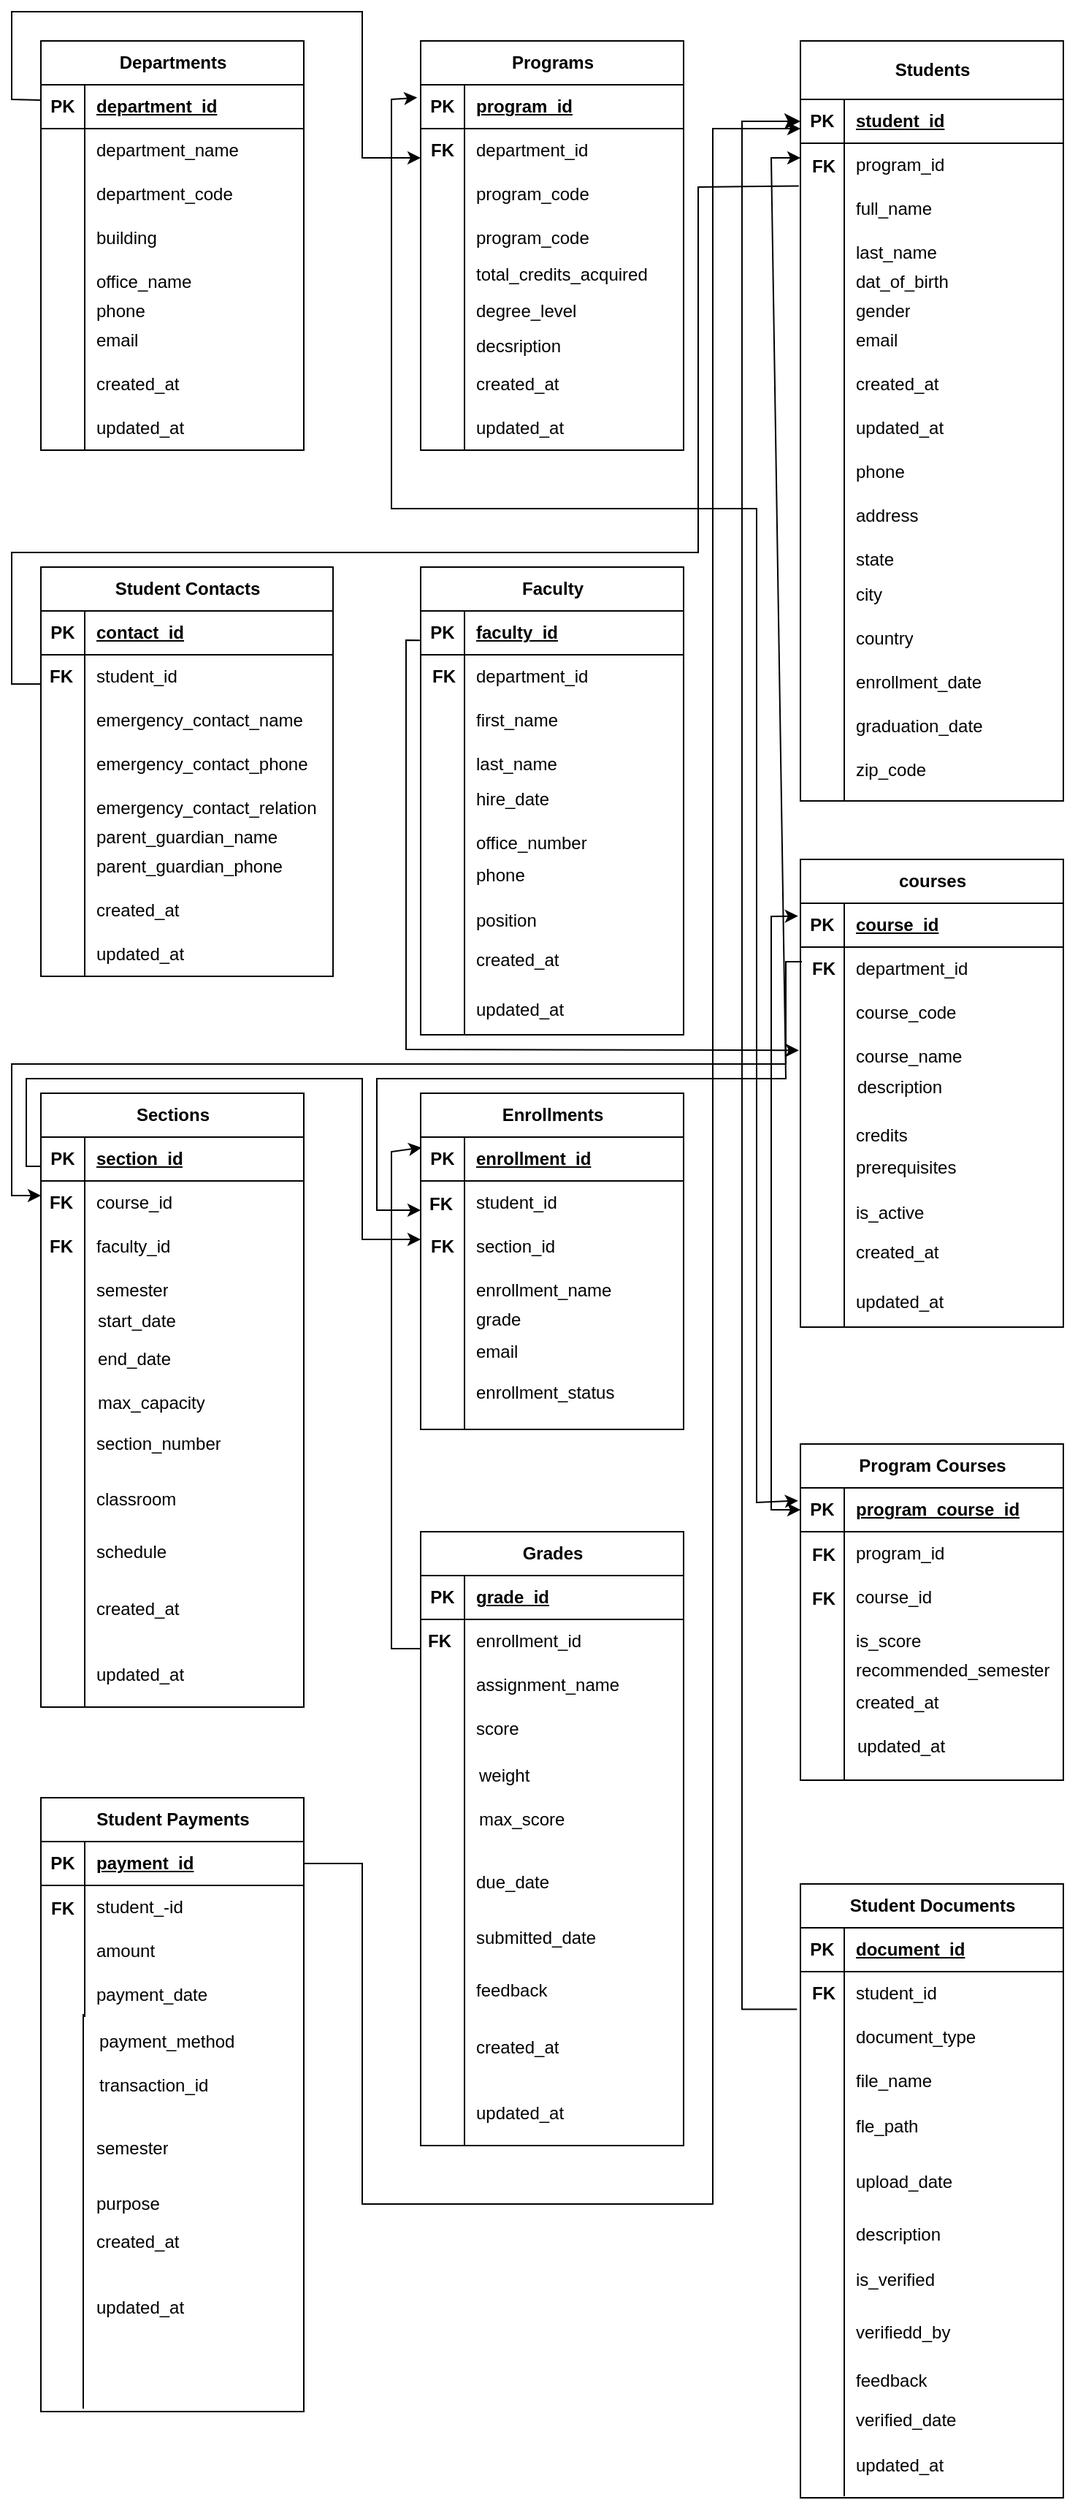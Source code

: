 <mxfile version="26.2.14">
  <diagram name="Page-1" id="iLfFeOCTN36VDH6uMPoc">
    <mxGraphModel dx="463" dy="273" grid="1" gridSize="10" guides="1" tooltips="1" connect="1" arrows="1" fold="1" page="1" pageScale="1" pageWidth="850" pageHeight="1100" background="#ffffff" math="0" shadow="0">
      <root>
        <mxCell id="0" />
        <mxCell id="1" parent="0" />
        <mxCell id="36DDn0VSfM6wUyFZx1zw-43" value="" style="group" vertex="1" connectable="0" parent="1">
          <mxGeometry x="40" y="40" width="180" height="280" as="geometry" />
        </mxCell>
        <mxCell id="36DDn0VSfM6wUyFZx1zw-11" value="Departments" style="shape=table;startSize=30;container=1;collapsible=1;childLayout=tableLayout;fixedRows=1;rowLines=0;fontStyle=1;align=center;resizeLast=1;html=1;" vertex="1" parent="36DDn0VSfM6wUyFZx1zw-43">
          <mxGeometry width="180" height="280" as="geometry" />
        </mxCell>
        <mxCell id="36DDn0VSfM6wUyFZx1zw-12" value="" style="shape=tableRow;horizontal=0;startSize=0;swimlaneHead=0;swimlaneBody=0;fillColor=none;collapsible=0;dropTarget=0;points=[[0,0.5],[1,0.5]];portConstraint=eastwest;top=0;left=0;right=0;bottom=1;" vertex="1" parent="36DDn0VSfM6wUyFZx1zw-11">
          <mxGeometry y="30" width="180" height="30" as="geometry" />
        </mxCell>
        <mxCell id="36DDn0VSfM6wUyFZx1zw-13" value="PK" style="shape=partialRectangle;connectable=0;fillColor=none;top=0;left=0;bottom=0;right=0;fontStyle=1;overflow=hidden;whiteSpace=wrap;html=1;" vertex="1" parent="36DDn0VSfM6wUyFZx1zw-12">
          <mxGeometry width="30" height="30" as="geometry">
            <mxRectangle width="30" height="30" as="alternateBounds" />
          </mxGeometry>
        </mxCell>
        <mxCell id="36DDn0VSfM6wUyFZx1zw-14" value="department_id" style="shape=partialRectangle;connectable=0;fillColor=none;top=0;left=0;bottom=0;right=0;align=left;spacingLeft=6;fontStyle=5;overflow=hidden;whiteSpace=wrap;html=1;" vertex="1" parent="36DDn0VSfM6wUyFZx1zw-12">
          <mxGeometry x="30" width="150" height="30" as="geometry">
            <mxRectangle width="150" height="30" as="alternateBounds" />
          </mxGeometry>
        </mxCell>
        <mxCell id="36DDn0VSfM6wUyFZx1zw-15" value="" style="shape=tableRow;horizontal=0;startSize=0;swimlaneHead=0;swimlaneBody=0;fillColor=none;collapsible=0;dropTarget=0;points=[[0,0.5],[1,0.5]];portConstraint=eastwest;top=0;left=0;right=0;bottom=0;" vertex="1" parent="36DDn0VSfM6wUyFZx1zw-11">
          <mxGeometry y="60" width="180" height="30" as="geometry" />
        </mxCell>
        <mxCell id="36DDn0VSfM6wUyFZx1zw-16" value="" style="shape=partialRectangle;connectable=0;fillColor=none;top=0;left=0;bottom=0;right=0;editable=1;overflow=hidden;whiteSpace=wrap;html=1;" vertex="1" parent="36DDn0VSfM6wUyFZx1zw-15">
          <mxGeometry width="30" height="30" as="geometry">
            <mxRectangle width="30" height="30" as="alternateBounds" />
          </mxGeometry>
        </mxCell>
        <mxCell id="36DDn0VSfM6wUyFZx1zw-17" value="department_name" style="shape=partialRectangle;connectable=0;fillColor=none;top=0;left=0;bottom=0;right=0;align=left;spacingLeft=6;overflow=hidden;whiteSpace=wrap;html=1;" vertex="1" parent="36DDn0VSfM6wUyFZx1zw-15">
          <mxGeometry x="30" width="150" height="30" as="geometry">
            <mxRectangle width="150" height="30" as="alternateBounds" />
          </mxGeometry>
        </mxCell>
        <mxCell id="36DDn0VSfM6wUyFZx1zw-18" value="" style="shape=tableRow;horizontal=0;startSize=0;swimlaneHead=0;swimlaneBody=0;fillColor=none;collapsible=0;dropTarget=0;points=[[0,0.5],[1,0.5]];portConstraint=eastwest;top=0;left=0;right=0;bottom=0;" vertex="1" parent="36DDn0VSfM6wUyFZx1zw-11">
          <mxGeometry y="90" width="180" height="30" as="geometry" />
        </mxCell>
        <mxCell id="36DDn0VSfM6wUyFZx1zw-19" value="" style="shape=partialRectangle;connectable=0;fillColor=none;top=0;left=0;bottom=0;right=0;editable=1;overflow=hidden;whiteSpace=wrap;html=1;" vertex="1" parent="36DDn0VSfM6wUyFZx1zw-18">
          <mxGeometry width="30" height="30" as="geometry">
            <mxRectangle width="30" height="30" as="alternateBounds" />
          </mxGeometry>
        </mxCell>
        <mxCell id="36DDn0VSfM6wUyFZx1zw-20" value="department_code" style="shape=partialRectangle;connectable=0;fillColor=none;top=0;left=0;bottom=0;right=0;align=left;spacingLeft=6;overflow=hidden;whiteSpace=wrap;html=1;" vertex="1" parent="36DDn0VSfM6wUyFZx1zw-18">
          <mxGeometry x="30" width="150" height="30" as="geometry">
            <mxRectangle width="150" height="30" as="alternateBounds" />
          </mxGeometry>
        </mxCell>
        <mxCell id="36DDn0VSfM6wUyFZx1zw-21" value="" style="shape=tableRow;horizontal=0;startSize=0;swimlaneHead=0;swimlaneBody=0;fillColor=none;collapsible=0;dropTarget=0;points=[[0,0.5],[1,0.5]];portConstraint=eastwest;top=0;left=0;right=0;bottom=0;" vertex="1" parent="36DDn0VSfM6wUyFZx1zw-11">
          <mxGeometry y="120" width="180" height="30" as="geometry" />
        </mxCell>
        <mxCell id="36DDn0VSfM6wUyFZx1zw-22" value="" style="shape=partialRectangle;connectable=0;fillColor=none;top=0;left=0;bottom=0;right=0;editable=1;overflow=hidden;whiteSpace=wrap;html=1;" vertex="1" parent="36DDn0VSfM6wUyFZx1zw-21">
          <mxGeometry width="30" height="30" as="geometry">
            <mxRectangle width="30" height="30" as="alternateBounds" />
          </mxGeometry>
        </mxCell>
        <mxCell id="36DDn0VSfM6wUyFZx1zw-23" value="building" style="shape=partialRectangle;connectable=0;fillColor=none;top=0;left=0;bottom=0;right=0;align=left;spacingLeft=6;overflow=hidden;whiteSpace=wrap;html=1;" vertex="1" parent="36DDn0VSfM6wUyFZx1zw-21">
          <mxGeometry x="30" width="150" height="30" as="geometry">
            <mxRectangle width="150" height="30" as="alternateBounds" />
          </mxGeometry>
        </mxCell>
        <mxCell id="36DDn0VSfM6wUyFZx1zw-24" value="office_name" style="shape=partialRectangle;connectable=0;fillColor=none;top=0;left=0;bottom=0;right=0;align=left;spacingLeft=6;overflow=hidden;whiteSpace=wrap;html=1;" vertex="1" parent="36DDn0VSfM6wUyFZx1zw-43">
          <mxGeometry x="30" y="150" width="150" height="30" as="geometry">
            <mxRectangle width="150" height="30" as="alternateBounds" />
          </mxGeometry>
        </mxCell>
        <mxCell id="36DDn0VSfM6wUyFZx1zw-25" value="phone" style="shape=partialRectangle;connectable=0;fillColor=none;top=0;left=0;bottom=0;right=0;align=left;spacingLeft=6;overflow=hidden;whiteSpace=wrap;html=1;" vertex="1" parent="36DDn0VSfM6wUyFZx1zw-43">
          <mxGeometry x="30" y="170" width="150" height="30" as="geometry">
            <mxRectangle width="150" height="30" as="alternateBounds" />
          </mxGeometry>
        </mxCell>
        <mxCell id="36DDn0VSfM6wUyFZx1zw-26" value="email" style="shape=partialRectangle;connectable=0;fillColor=none;top=0;left=0;bottom=0;right=0;align=left;spacingLeft=6;overflow=hidden;whiteSpace=wrap;html=1;" vertex="1" parent="36DDn0VSfM6wUyFZx1zw-43">
          <mxGeometry x="30" y="190" width="150" height="30" as="geometry">
            <mxRectangle width="150" height="30" as="alternateBounds" />
          </mxGeometry>
        </mxCell>
        <mxCell id="36DDn0VSfM6wUyFZx1zw-27" value="created_at" style="shape=partialRectangle;connectable=0;fillColor=none;top=0;left=0;bottom=0;right=0;align=left;spacingLeft=6;overflow=hidden;whiteSpace=wrap;html=1;" vertex="1" parent="36DDn0VSfM6wUyFZx1zw-43">
          <mxGeometry x="30" y="220" width="150" height="30" as="geometry">
            <mxRectangle width="150" height="30" as="alternateBounds" />
          </mxGeometry>
        </mxCell>
        <mxCell id="36DDn0VSfM6wUyFZx1zw-28" value="updated_at" style="shape=partialRectangle;connectable=0;fillColor=none;top=0;left=0;bottom=0;right=0;align=left;spacingLeft=6;overflow=hidden;whiteSpace=wrap;html=1;" vertex="1" parent="36DDn0VSfM6wUyFZx1zw-43">
          <mxGeometry x="30" y="250" width="150" height="30" as="geometry">
            <mxRectangle width="150" height="30" as="alternateBounds" />
          </mxGeometry>
        </mxCell>
        <mxCell id="36DDn0VSfM6wUyFZx1zw-29" value="" style="endArrow=none;html=1;rounded=0;" edge="1" parent="36DDn0VSfM6wUyFZx1zw-43">
          <mxGeometry width="50" height="50" relative="1" as="geometry">
            <mxPoint x="30" y="280" as="sourcePoint" />
            <mxPoint x="30" y="150" as="targetPoint" />
          </mxGeometry>
        </mxCell>
        <mxCell id="36DDn0VSfM6wUyFZx1zw-57" value="" style="group" vertex="1" connectable="0" parent="1">
          <mxGeometry x="300" y="40" width="180" height="280" as="geometry" />
        </mxCell>
        <mxCell id="36DDn0VSfM6wUyFZx1zw-58" value="Programs" style="shape=table;startSize=30;container=1;collapsible=1;childLayout=tableLayout;fixedRows=1;rowLines=0;fontStyle=1;align=center;resizeLast=1;html=1;" vertex="1" parent="36DDn0VSfM6wUyFZx1zw-57">
          <mxGeometry width="180" height="280" as="geometry">
            <mxRectangle width="90" height="30" as="alternateBounds" />
          </mxGeometry>
        </mxCell>
        <mxCell id="36DDn0VSfM6wUyFZx1zw-59" value="" style="shape=tableRow;horizontal=0;startSize=0;swimlaneHead=0;swimlaneBody=0;fillColor=none;collapsible=0;dropTarget=0;points=[[0,0.5],[1,0.5]];portConstraint=eastwest;top=0;left=0;right=0;bottom=1;" vertex="1" parent="36DDn0VSfM6wUyFZx1zw-58">
          <mxGeometry y="30" width="180" height="30" as="geometry" />
        </mxCell>
        <mxCell id="36DDn0VSfM6wUyFZx1zw-60" value="PK" style="shape=partialRectangle;connectable=0;fillColor=none;top=0;left=0;bottom=0;right=0;fontStyle=1;overflow=hidden;whiteSpace=wrap;html=1;" vertex="1" parent="36DDn0VSfM6wUyFZx1zw-59">
          <mxGeometry width="30" height="30" as="geometry">
            <mxRectangle width="30" height="30" as="alternateBounds" />
          </mxGeometry>
        </mxCell>
        <mxCell id="36DDn0VSfM6wUyFZx1zw-61" value="program_id" style="shape=partialRectangle;connectable=0;fillColor=none;top=0;left=0;bottom=0;right=0;align=left;spacingLeft=6;fontStyle=5;overflow=hidden;whiteSpace=wrap;html=1;" vertex="1" parent="36DDn0VSfM6wUyFZx1zw-59">
          <mxGeometry x="30" width="150" height="30" as="geometry">
            <mxRectangle width="150" height="30" as="alternateBounds" />
          </mxGeometry>
        </mxCell>
        <mxCell id="36DDn0VSfM6wUyFZx1zw-62" value="" style="shape=tableRow;horizontal=0;startSize=0;swimlaneHead=0;swimlaneBody=0;fillColor=none;collapsible=0;dropTarget=0;points=[[0,0.5],[1,0.5]];portConstraint=eastwest;top=0;left=0;right=0;bottom=0;" vertex="1" parent="36DDn0VSfM6wUyFZx1zw-58">
          <mxGeometry y="60" width="180" height="30" as="geometry" />
        </mxCell>
        <mxCell id="36DDn0VSfM6wUyFZx1zw-63" value="" style="shape=partialRectangle;connectable=0;fillColor=none;top=0;left=0;bottom=0;right=0;editable=1;overflow=hidden;whiteSpace=wrap;html=1;" vertex="1" parent="36DDn0VSfM6wUyFZx1zw-62">
          <mxGeometry width="30" height="30" as="geometry">
            <mxRectangle width="30" height="30" as="alternateBounds" />
          </mxGeometry>
        </mxCell>
        <mxCell id="36DDn0VSfM6wUyFZx1zw-64" value="department_id" style="shape=partialRectangle;connectable=0;fillColor=none;top=0;left=0;bottom=0;right=0;align=left;spacingLeft=6;overflow=hidden;whiteSpace=wrap;html=1;" vertex="1" parent="36DDn0VSfM6wUyFZx1zw-62">
          <mxGeometry x="30" width="150" height="30" as="geometry">
            <mxRectangle width="150" height="30" as="alternateBounds" />
          </mxGeometry>
        </mxCell>
        <mxCell id="36DDn0VSfM6wUyFZx1zw-65" value="" style="shape=tableRow;horizontal=0;startSize=0;swimlaneHead=0;swimlaneBody=0;fillColor=none;collapsible=0;dropTarget=0;points=[[0,0.5],[1,0.5]];portConstraint=eastwest;top=0;left=0;right=0;bottom=0;" vertex="1" parent="36DDn0VSfM6wUyFZx1zw-58">
          <mxGeometry y="90" width="180" height="30" as="geometry" />
        </mxCell>
        <mxCell id="36DDn0VSfM6wUyFZx1zw-66" value="" style="shape=partialRectangle;connectable=0;fillColor=none;top=0;left=0;bottom=0;right=0;editable=1;overflow=hidden;whiteSpace=wrap;html=1;" vertex="1" parent="36DDn0VSfM6wUyFZx1zw-65">
          <mxGeometry width="30" height="30" as="geometry">
            <mxRectangle width="30" height="30" as="alternateBounds" />
          </mxGeometry>
        </mxCell>
        <mxCell id="36DDn0VSfM6wUyFZx1zw-67" value="program_code" style="shape=partialRectangle;connectable=0;fillColor=none;top=0;left=0;bottom=0;right=0;align=left;spacingLeft=6;overflow=hidden;whiteSpace=wrap;html=1;" vertex="1" parent="36DDn0VSfM6wUyFZx1zw-65">
          <mxGeometry x="30" width="150" height="30" as="geometry">
            <mxRectangle width="150" height="30" as="alternateBounds" />
          </mxGeometry>
        </mxCell>
        <mxCell id="36DDn0VSfM6wUyFZx1zw-68" value="" style="shape=tableRow;horizontal=0;startSize=0;swimlaneHead=0;swimlaneBody=0;fillColor=none;collapsible=0;dropTarget=0;points=[[0,0.5],[1,0.5]];portConstraint=eastwest;top=0;left=0;right=0;bottom=0;" vertex="1" parent="36DDn0VSfM6wUyFZx1zw-58">
          <mxGeometry y="120" width="180" height="30" as="geometry" />
        </mxCell>
        <mxCell id="36DDn0VSfM6wUyFZx1zw-69" value="" style="shape=partialRectangle;connectable=0;fillColor=none;top=0;left=0;bottom=0;right=0;editable=1;overflow=hidden;whiteSpace=wrap;html=1;" vertex="1" parent="36DDn0VSfM6wUyFZx1zw-68">
          <mxGeometry width="30" height="30" as="geometry">
            <mxRectangle width="30" height="30" as="alternateBounds" />
          </mxGeometry>
        </mxCell>
        <mxCell id="36DDn0VSfM6wUyFZx1zw-70" value="program_code" style="shape=partialRectangle;connectable=0;fillColor=none;top=0;left=0;bottom=0;right=0;align=left;spacingLeft=6;overflow=hidden;whiteSpace=wrap;html=1;" vertex="1" parent="36DDn0VSfM6wUyFZx1zw-68">
          <mxGeometry x="30" width="150" height="30" as="geometry">
            <mxRectangle width="150" height="30" as="alternateBounds" />
          </mxGeometry>
        </mxCell>
        <mxCell id="36DDn0VSfM6wUyFZx1zw-71" value="total_credits_acquired" style="shape=partialRectangle;connectable=0;fillColor=none;top=0;left=0;bottom=0;right=0;align=left;spacingLeft=6;overflow=hidden;whiteSpace=wrap;html=1;" vertex="1" parent="36DDn0VSfM6wUyFZx1zw-57">
          <mxGeometry x="30" y="145" width="150" height="30" as="geometry">
            <mxRectangle width="150" height="30" as="alternateBounds" />
          </mxGeometry>
        </mxCell>
        <mxCell id="36DDn0VSfM6wUyFZx1zw-72" value="degree_level" style="shape=partialRectangle;connectable=0;fillColor=none;top=0;left=0;bottom=0;right=0;align=left;spacingLeft=6;overflow=hidden;whiteSpace=wrap;html=1;" vertex="1" parent="36DDn0VSfM6wUyFZx1zw-57">
          <mxGeometry x="30" y="170" width="150" height="30" as="geometry">
            <mxRectangle width="150" height="30" as="alternateBounds" />
          </mxGeometry>
        </mxCell>
        <mxCell id="36DDn0VSfM6wUyFZx1zw-73" value="decsription" style="shape=partialRectangle;connectable=0;fillColor=none;top=0;left=0;bottom=0;right=0;align=left;spacingLeft=6;overflow=hidden;whiteSpace=wrap;html=1;" vertex="1" parent="36DDn0VSfM6wUyFZx1zw-57">
          <mxGeometry x="30" y="194" width="150" height="30" as="geometry">
            <mxRectangle width="150" height="30" as="alternateBounds" />
          </mxGeometry>
        </mxCell>
        <mxCell id="36DDn0VSfM6wUyFZx1zw-74" value="created_at" style="shape=partialRectangle;connectable=0;fillColor=none;top=0;left=0;bottom=0;right=0;align=left;spacingLeft=6;overflow=hidden;whiteSpace=wrap;html=1;" vertex="1" parent="36DDn0VSfM6wUyFZx1zw-57">
          <mxGeometry x="30" y="220" width="150" height="30" as="geometry">
            <mxRectangle width="150" height="30" as="alternateBounds" />
          </mxGeometry>
        </mxCell>
        <mxCell id="36DDn0VSfM6wUyFZx1zw-75" value="updated_at" style="shape=partialRectangle;connectable=0;fillColor=none;top=0;left=0;bottom=0;right=0;align=left;spacingLeft=6;overflow=hidden;whiteSpace=wrap;html=1;" vertex="1" parent="36DDn0VSfM6wUyFZx1zw-57">
          <mxGeometry x="30" y="250" width="150" height="30" as="geometry">
            <mxRectangle width="150" height="30" as="alternateBounds" />
          </mxGeometry>
        </mxCell>
        <mxCell id="36DDn0VSfM6wUyFZx1zw-76" value="" style="endArrow=none;html=1;rounded=0;" edge="1" parent="36DDn0VSfM6wUyFZx1zw-57">
          <mxGeometry width="50" height="50" relative="1" as="geometry">
            <mxPoint x="30" y="280" as="sourcePoint" />
            <mxPoint x="30" y="150" as="targetPoint" />
          </mxGeometry>
        </mxCell>
        <mxCell id="36DDn0VSfM6wUyFZx1zw-78" value="FK" style="shape=partialRectangle;connectable=0;fillColor=none;top=0;left=0;bottom=0;right=0;fontStyle=1;overflow=hidden;whiteSpace=wrap;html=1;" vertex="1" parent="36DDn0VSfM6wUyFZx1zw-57">
          <mxGeometry y="60" width="30" height="30" as="geometry">
            <mxRectangle width="30" height="30" as="alternateBounds" />
          </mxGeometry>
        </mxCell>
        <mxCell id="36DDn0VSfM6wUyFZx1zw-79" value="" style="group" vertex="1" connectable="0" parent="1">
          <mxGeometry x="560" y="40" width="180" height="520" as="geometry" />
        </mxCell>
        <mxCell id="36DDn0VSfM6wUyFZx1zw-80" value="Students" style="shape=table;startSize=40;container=1;collapsible=1;childLayout=tableLayout;fixedRows=1;rowLines=0;fontStyle=1;align=center;resizeLast=1;html=1;" vertex="1" parent="36DDn0VSfM6wUyFZx1zw-79">
          <mxGeometry width="180" height="520" as="geometry" />
        </mxCell>
        <mxCell id="36DDn0VSfM6wUyFZx1zw-81" value="" style="shape=tableRow;horizontal=0;startSize=0;swimlaneHead=0;swimlaneBody=0;fillColor=none;collapsible=0;dropTarget=0;points=[[0,0.5],[1,0.5]];portConstraint=eastwest;top=0;left=0;right=0;bottom=1;" vertex="1" parent="36DDn0VSfM6wUyFZx1zw-80">
          <mxGeometry y="40" width="180" height="30" as="geometry" />
        </mxCell>
        <mxCell id="36DDn0VSfM6wUyFZx1zw-82" value="PK" style="shape=partialRectangle;connectable=0;fillColor=none;top=0;left=0;bottom=0;right=0;fontStyle=1;overflow=hidden;whiteSpace=wrap;html=1;" vertex="1" parent="36DDn0VSfM6wUyFZx1zw-81">
          <mxGeometry width="30" height="30" as="geometry">
            <mxRectangle width="30" height="30" as="alternateBounds" />
          </mxGeometry>
        </mxCell>
        <mxCell id="36DDn0VSfM6wUyFZx1zw-83" value="student_id" style="shape=partialRectangle;connectable=0;fillColor=none;top=0;left=0;bottom=0;right=0;align=left;spacingLeft=6;fontStyle=5;overflow=hidden;whiteSpace=wrap;html=1;" vertex="1" parent="36DDn0VSfM6wUyFZx1zw-81">
          <mxGeometry x="30" width="150" height="30" as="geometry">
            <mxRectangle width="150" height="30" as="alternateBounds" />
          </mxGeometry>
        </mxCell>
        <mxCell id="36DDn0VSfM6wUyFZx1zw-84" value="" style="shape=tableRow;horizontal=0;startSize=0;swimlaneHead=0;swimlaneBody=0;fillColor=none;collapsible=0;dropTarget=0;points=[[0,0.5],[1,0.5]];portConstraint=eastwest;top=0;left=0;right=0;bottom=0;" vertex="1" parent="36DDn0VSfM6wUyFZx1zw-80">
          <mxGeometry y="70" width="180" height="30" as="geometry" />
        </mxCell>
        <mxCell id="36DDn0VSfM6wUyFZx1zw-85" value="" style="shape=partialRectangle;connectable=0;fillColor=none;top=0;left=0;bottom=0;right=0;editable=1;overflow=hidden;whiteSpace=wrap;html=1;" vertex="1" parent="36DDn0VSfM6wUyFZx1zw-84">
          <mxGeometry width="30" height="30" as="geometry">
            <mxRectangle width="30" height="30" as="alternateBounds" />
          </mxGeometry>
        </mxCell>
        <mxCell id="36DDn0VSfM6wUyFZx1zw-86" value="program_id" style="shape=partialRectangle;connectable=0;fillColor=none;top=0;left=0;bottom=0;right=0;align=left;spacingLeft=6;overflow=hidden;whiteSpace=wrap;html=1;" vertex="1" parent="36DDn0VSfM6wUyFZx1zw-84">
          <mxGeometry x="30" width="150" height="30" as="geometry">
            <mxRectangle width="150" height="30" as="alternateBounds" />
          </mxGeometry>
        </mxCell>
        <mxCell id="36DDn0VSfM6wUyFZx1zw-87" value="" style="shape=tableRow;horizontal=0;startSize=0;swimlaneHead=0;swimlaneBody=0;fillColor=none;collapsible=0;dropTarget=0;points=[[0,0.5],[1,0.5]];portConstraint=eastwest;top=0;left=0;right=0;bottom=0;" vertex="1" parent="36DDn0VSfM6wUyFZx1zw-80">
          <mxGeometry y="100" width="180" height="30" as="geometry" />
        </mxCell>
        <mxCell id="36DDn0VSfM6wUyFZx1zw-88" value="" style="shape=partialRectangle;connectable=0;fillColor=none;top=0;left=0;bottom=0;right=0;editable=1;overflow=hidden;whiteSpace=wrap;html=1;" vertex="1" parent="36DDn0VSfM6wUyFZx1zw-87">
          <mxGeometry width="30" height="30" as="geometry">
            <mxRectangle width="30" height="30" as="alternateBounds" />
          </mxGeometry>
        </mxCell>
        <mxCell id="36DDn0VSfM6wUyFZx1zw-89" value="full_name" style="shape=partialRectangle;connectable=0;fillColor=none;top=0;left=0;bottom=0;right=0;align=left;spacingLeft=6;overflow=hidden;whiteSpace=wrap;html=1;" vertex="1" parent="36DDn0VSfM6wUyFZx1zw-87">
          <mxGeometry x="30" width="150" height="30" as="geometry">
            <mxRectangle width="150" height="30" as="alternateBounds" />
          </mxGeometry>
        </mxCell>
        <mxCell id="36DDn0VSfM6wUyFZx1zw-90" value="" style="shape=tableRow;horizontal=0;startSize=0;swimlaneHead=0;swimlaneBody=0;fillColor=none;collapsible=0;dropTarget=0;points=[[0,0.5],[1,0.5]];portConstraint=eastwest;top=0;left=0;right=0;bottom=0;" vertex="1" parent="36DDn0VSfM6wUyFZx1zw-80">
          <mxGeometry y="130" width="180" height="30" as="geometry" />
        </mxCell>
        <mxCell id="36DDn0VSfM6wUyFZx1zw-91" value="" style="shape=partialRectangle;connectable=0;fillColor=none;top=0;left=0;bottom=0;right=0;editable=1;overflow=hidden;whiteSpace=wrap;html=1;" vertex="1" parent="36DDn0VSfM6wUyFZx1zw-90">
          <mxGeometry width="30" height="30" as="geometry">
            <mxRectangle width="30" height="30" as="alternateBounds" />
          </mxGeometry>
        </mxCell>
        <mxCell id="36DDn0VSfM6wUyFZx1zw-92" value="last_name" style="shape=partialRectangle;connectable=0;fillColor=none;top=0;left=0;bottom=0;right=0;align=left;spacingLeft=6;overflow=hidden;whiteSpace=wrap;html=1;" vertex="1" parent="36DDn0VSfM6wUyFZx1zw-90">
          <mxGeometry x="30" width="150" height="30" as="geometry">
            <mxRectangle width="150" height="30" as="alternateBounds" />
          </mxGeometry>
        </mxCell>
        <mxCell id="36DDn0VSfM6wUyFZx1zw-93" value="dat_of_birth" style="shape=partialRectangle;connectable=0;fillColor=none;top=0;left=0;bottom=0;right=0;align=left;spacingLeft=6;overflow=hidden;whiteSpace=wrap;html=1;" vertex="1" parent="36DDn0VSfM6wUyFZx1zw-79">
          <mxGeometry x="30" y="150" width="150" height="30" as="geometry">
            <mxRectangle width="150" height="30" as="alternateBounds" />
          </mxGeometry>
        </mxCell>
        <mxCell id="36DDn0VSfM6wUyFZx1zw-94" value="gender" style="shape=partialRectangle;connectable=0;fillColor=none;top=0;left=0;bottom=0;right=0;align=left;spacingLeft=6;overflow=hidden;whiteSpace=wrap;html=1;" vertex="1" parent="36DDn0VSfM6wUyFZx1zw-79">
          <mxGeometry x="30" y="170" width="150" height="30" as="geometry">
            <mxRectangle width="150" height="30" as="alternateBounds" />
          </mxGeometry>
        </mxCell>
        <mxCell id="36DDn0VSfM6wUyFZx1zw-95" value="email" style="shape=partialRectangle;connectable=0;fillColor=none;top=0;left=0;bottom=0;right=0;align=left;spacingLeft=6;overflow=hidden;whiteSpace=wrap;html=1;" vertex="1" parent="36DDn0VSfM6wUyFZx1zw-79">
          <mxGeometry x="30" y="190" width="150" height="30" as="geometry">
            <mxRectangle width="150" height="30" as="alternateBounds" />
          </mxGeometry>
        </mxCell>
        <mxCell id="36DDn0VSfM6wUyFZx1zw-96" value="created_at" style="shape=partialRectangle;connectable=0;fillColor=none;top=0;left=0;bottom=0;right=0;align=left;spacingLeft=6;overflow=hidden;whiteSpace=wrap;html=1;" vertex="1" parent="36DDn0VSfM6wUyFZx1zw-79">
          <mxGeometry x="30" y="220" width="150" height="30" as="geometry">
            <mxRectangle width="150" height="30" as="alternateBounds" />
          </mxGeometry>
        </mxCell>
        <mxCell id="36DDn0VSfM6wUyFZx1zw-97" value="updated_at" style="shape=partialRectangle;connectable=0;fillColor=none;top=0;left=0;bottom=0;right=0;align=left;spacingLeft=6;overflow=hidden;whiteSpace=wrap;html=1;" vertex="1" parent="36DDn0VSfM6wUyFZx1zw-79">
          <mxGeometry x="30" y="250" width="150" height="30" as="geometry">
            <mxRectangle width="150" height="30" as="alternateBounds" />
          </mxGeometry>
        </mxCell>
        <mxCell id="36DDn0VSfM6wUyFZx1zw-98" value="" style="endArrow=none;html=1;rounded=0;" edge="1" parent="36DDn0VSfM6wUyFZx1zw-79">
          <mxGeometry width="50" height="50" relative="1" as="geometry">
            <mxPoint x="30" y="280" as="sourcePoint" />
            <mxPoint x="30" y="150" as="targetPoint" />
          </mxGeometry>
        </mxCell>
        <mxCell id="36DDn0VSfM6wUyFZx1zw-101" value="phone" style="shape=partialRectangle;connectable=0;fillColor=none;top=0;left=0;bottom=0;right=0;align=left;spacingLeft=6;overflow=hidden;whiteSpace=wrap;html=1;" vertex="1" parent="36DDn0VSfM6wUyFZx1zw-79">
          <mxGeometry x="30" y="280" width="150" height="30" as="geometry">
            <mxRectangle width="150" height="30" as="alternateBounds" />
          </mxGeometry>
        </mxCell>
        <mxCell id="36DDn0VSfM6wUyFZx1zw-102" value="address" style="shape=partialRectangle;connectable=0;fillColor=none;top=0;left=0;bottom=0;right=0;align=left;spacingLeft=6;overflow=hidden;whiteSpace=wrap;html=1;" vertex="1" parent="36DDn0VSfM6wUyFZx1zw-79">
          <mxGeometry x="30" y="310" width="150" height="30" as="geometry">
            <mxRectangle width="150" height="30" as="alternateBounds" />
          </mxGeometry>
        </mxCell>
        <mxCell id="36DDn0VSfM6wUyFZx1zw-103" value="state" style="shape=partialRectangle;connectable=0;fillColor=none;top=0;left=0;bottom=0;right=0;align=left;spacingLeft=6;overflow=hidden;whiteSpace=wrap;html=1;" vertex="1" parent="36DDn0VSfM6wUyFZx1zw-79">
          <mxGeometry x="30" y="340" width="150" height="30" as="geometry">
            <mxRectangle width="150" height="30" as="alternateBounds" />
          </mxGeometry>
        </mxCell>
        <mxCell id="36DDn0VSfM6wUyFZx1zw-122" value="city" style="shape=partialRectangle;connectable=0;fillColor=none;top=0;left=0;bottom=0;right=0;align=left;spacingLeft=6;overflow=hidden;whiteSpace=wrap;html=1;" vertex="1" parent="36DDn0VSfM6wUyFZx1zw-79">
          <mxGeometry x="30" y="364" width="150" height="30" as="geometry">
            <mxRectangle width="150" height="30" as="alternateBounds" />
          </mxGeometry>
        </mxCell>
        <mxCell id="36DDn0VSfM6wUyFZx1zw-123" value="country" style="shape=partialRectangle;connectable=0;fillColor=none;top=0;left=0;bottom=0;right=0;align=left;spacingLeft=6;overflow=hidden;whiteSpace=wrap;html=1;" vertex="1" parent="36DDn0VSfM6wUyFZx1zw-79">
          <mxGeometry x="30" y="394" width="150" height="30" as="geometry">
            <mxRectangle width="150" height="30" as="alternateBounds" />
          </mxGeometry>
        </mxCell>
        <mxCell id="36DDn0VSfM6wUyFZx1zw-124" value="enrollment_date" style="shape=partialRectangle;connectable=0;fillColor=none;top=0;left=0;bottom=0;right=0;align=left;spacingLeft=6;overflow=hidden;whiteSpace=wrap;html=1;" vertex="1" parent="36DDn0VSfM6wUyFZx1zw-79">
          <mxGeometry x="30" y="424" width="150" height="30" as="geometry">
            <mxRectangle width="150" height="30" as="alternateBounds" />
          </mxGeometry>
        </mxCell>
        <mxCell id="36DDn0VSfM6wUyFZx1zw-125" value="graduation_date" style="shape=partialRectangle;connectable=0;fillColor=none;top=0;left=0;bottom=0;right=0;align=left;spacingLeft=6;overflow=hidden;whiteSpace=wrap;html=1;" vertex="1" parent="36DDn0VSfM6wUyFZx1zw-79">
          <mxGeometry x="30" y="454" width="150" height="30" as="geometry">
            <mxRectangle width="150" height="30" as="alternateBounds" />
          </mxGeometry>
        </mxCell>
        <mxCell id="36DDn0VSfM6wUyFZx1zw-126" value="zip_code" style="shape=partialRectangle;connectable=0;fillColor=none;top=0;left=0;bottom=0;right=0;align=left;spacingLeft=6;overflow=hidden;whiteSpace=wrap;html=1;" vertex="1" parent="36DDn0VSfM6wUyFZx1zw-79">
          <mxGeometry x="30" y="484" width="150" height="30" as="geometry">
            <mxRectangle width="150" height="30" as="alternateBounds" />
          </mxGeometry>
        </mxCell>
        <mxCell id="36DDn0VSfM6wUyFZx1zw-100" value="FK" style="shape=partialRectangle;connectable=0;fillColor=none;top=0;left=0;bottom=0;right=0;fontStyle=1;overflow=hidden;whiteSpace=wrap;html=1;" vertex="1" parent="1">
          <mxGeometry x="561" y="111" width="30" height="30" as="geometry">
            <mxRectangle width="30" height="30" as="alternateBounds" />
          </mxGeometry>
        </mxCell>
        <mxCell id="36DDn0VSfM6wUyFZx1zw-128" value="" style="endArrow=none;html=1;rounded=0;" edge="1" parent="1">
          <mxGeometry width="50" height="50" relative="1" as="geometry">
            <mxPoint x="590" y="560" as="sourcePoint" />
            <mxPoint x="590" y="320" as="targetPoint" />
          </mxGeometry>
        </mxCell>
        <mxCell id="36DDn0VSfM6wUyFZx1zw-129" value="" style="group" vertex="1" connectable="0" parent="1">
          <mxGeometry x="40" y="400" width="200" height="280" as="geometry" />
        </mxCell>
        <mxCell id="36DDn0VSfM6wUyFZx1zw-130" value="Student Contacts" style="shape=table;startSize=30;container=1;collapsible=1;childLayout=tableLayout;fixedRows=1;rowLines=0;fontStyle=1;align=center;resizeLast=1;html=1;" vertex="1" parent="36DDn0VSfM6wUyFZx1zw-129">
          <mxGeometry width="200" height="280" as="geometry" />
        </mxCell>
        <mxCell id="36DDn0VSfM6wUyFZx1zw-131" value="" style="shape=tableRow;horizontal=0;startSize=0;swimlaneHead=0;swimlaneBody=0;fillColor=none;collapsible=0;dropTarget=0;points=[[0,0.5],[1,0.5]];portConstraint=eastwest;top=0;left=0;right=0;bottom=1;" vertex="1" parent="36DDn0VSfM6wUyFZx1zw-130">
          <mxGeometry y="30" width="200" height="30" as="geometry" />
        </mxCell>
        <mxCell id="36DDn0VSfM6wUyFZx1zw-132" value="PK" style="shape=partialRectangle;connectable=0;fillColor=none;top=0;left=0;bottom=0;right=0;fontStyle=1;overflow=hidden;whiteSpace=wrap;html=1;" vertex="1" parent="36DDn0VSfM6wUyFZx1zw-131">
          <mxGeometry width="30" height="30" as="geometry">
            <mxRectangle width="30" height="30" as="alternateBounds" />
          </mxGeometry>
        </mxCell>
        <mxCell id="36DDn0VSfM6wUyFZx1zw-133" value="contact_id" style="shape=partialRectangle;connectable=0;fillColor=none;top=0;left=0;bottom=0;right=0;align=left;spacingLeft=6;fontStyle=5;overflow=hidden;whiteSpace=wrap;html=1;" vertex="1" parent="36DDn0VSfM6wUyFZx1zw-131">
          <mxGeometry x="30" width="170" height="30" as="geometry">
            <mxRectangle width="170" height="30" as="alternateBounds" />
          </mxGeometry>
        </mxCell>
        <mxCell id="36DDn0VSfM6wUyFZx1zw-134" value="" style="shape=tableRow;horizontal=0;startSize=0;swimlaneHead=0;swimlaneBody=0;fillColor=none;collapsible=0;dropTarget=0;points=[[0,0.5],[1,0.5]];portConstraint=eastwest;top=0;left=0;right=0;bottom=0;" vertex="1" parent="36DDn0VSfM6wUyFZx1zw-130">
          <mxGeometry y="60" width="200" height="30" as="geometry" />
        </mxCell>
        <mxCell id="36DDn0VSfM6wUyFZx1zw-135" value="" style="shape=partialRectangle;connectable=0;fillColor=none;top=0;left=0;bottom=0;right=0;editable=1;overflow=hidden;whiteSpace=wrap;html=1;" vertex="1" parent="36DDn0VSfM6wUyFZx1zw-134">
          <mxGeometry width="30" height="30" as="geometry">
            <mxRectangle width="30" height="30" as="alternateBounds" />
          </mxGeometry>
        </mxCell>
        <mxCell id="36DDn0VSfM6wUyFZx1zw-136" value="student_id" style="shape=partialRectangle;connectable=0;fillColor=none;top=0;left=0;bottom=0;right=0;align=left;spacingLeft=6;overflow=hidden;whiteSpace=wrap;html=1;" vertex="1" parent="36DDn0VSfM6wUyFZx1zw-134">
          <mxGeometry x="30" width="170" height="30" as="geometry">
            <mxRectangle width="170" height="30" as="alternateBounds" />
          </mxGeometry>
        </mxCell>
        <mxCell id="36DDn0VSfM6wUyFZx1zw-137" value="" style="shape=tableRow;horizontal=0;startSize=0;swimlaneHead=0;swimlaneBody=0;fillColor=none;collapsible=0;dropTarget=0;points=[[0,0.5],[1,0.5]];portConstraint=eastwest;top=0;left=0;right=0;bottom=0;" vertex="1" parent="36DDn0VSfM6wUyFZx1zw-130">
          <mxGeometry y="90" width="200" height="30" as="geometry" />
        </mxCell>
        <mxCell id="36DDn0VSfM6wUyFZx1zw-138" value="" style="shape=partialRectangle;connectable=0;fillColor=none;top=0;left=0;bottom=0;right=0;editable=1;overflow=hidden;whiteSpace=wrap;html=1;" vertex="1" parent="36DDn0VSfM6wUyFZx1zw-137">
          <mxGeometry width="30" height="30" as="geometry">
            <mxRectangle width="30" height="30" as="alternateBounds" />
          </mxGeometry>
        </mxCell>
        <mxCell id="36DDn0VSfM6wUyFZx1zw-139" value="emergency_contact_name" style="shape=partialRectangle;connectable=0;fillColor=none;top=0;left=0;bottom=0;right=0;align=left;spacingLeft=6;overflow=hidden;whiteSpace=wrap;html=1;" vertex="1" parent="36DDn0VSfM6wUyFZx1zw-137">
          <mxGeometry x="30" width="170" height="30" as="geometry">
            <mxRectangle width="170" height="30" as="alternateBounds" />
          </mxGeometry>
        </mxCell>
        <mxCell id="36DDn0VSfM6wUyFZx1zw-140" value="" style="shape=tableRow;horizontal=0;startSize=0;swimlaneHead=0;swimlaneBody=0;fillColor=none;collapsible=0;dropTarget=0;points=[[0,0.5],[1,0.5]];portConstraint=eastwest;top=0;left=0;right=0;bottom=0;" vertex="1" parent="36DDn0VSfM6wUyFZx1zw-130">
          <mxGeometry y="120" width="200" height="30" as="geometry" />
        </mxCell>
        <mxCell id="36DDn0VSfM6wUyFZx1zw-141" value="" style="shape=partialRectangle;connectable=0;fillColor=none;top=0;left=0;bottom=0;right=0;editable=1;overflow=hidden;whiteSpace=wrap;html=1;" vertex="1" parent="36DDn0VSfM6wUyFZx1zw-140">
          <mxGeometry width="30" height="30" as="geometry">
            <mxRectangle width="30" height="30" as="alternateBounds" />
          </mxGeometry>
        </mxCell>
        <mxCell id="36DDn0VSfM6wUyFZx1zw-142" value="emergency_contact_phone" style="shape=partialRectangle;connectable=0;fillColor=none;top=0;left=0;bottom=0;right=0;align=left;spacingLeft=6;overflow=hidden;whiteSpace=wrap;html=1;" vertex="1" parent="36DDn0VSfM6wUyFZx1zw-140">
          <mxGeometry x="30" width="170" height="30" as="geometry">
            <mxRectangle width="170" height="30" as="alternateBounds" />
          </mxGeometry>
        </mxCell>
        <mxCell id="36DDn0VSfM6wUyFZx1zw-143" value="emergency_contact_relation" style="shape=partialRectangle;connectable=0;fillColor=none;top=0;left=0;bottom=0;right=0;align=left;spacingLeft=6;overflow=hidden;whiteSpace=wrap;html=1;" vertex="1" parent="36DDn0VSfM6wUyFZx1zw-129">
          <mxGeometry x="30" y="150" width="170" height="30" as="geometry">
            <mxRectangle width="150" height="30" as="alternateBounds" />
          </mxGeometry>
        </mxCell>
        <mxCell id="36DDn0VSfM6wUyFZx1zw-144" value="parent_guardian_name" style="shape=partialRectangle;connectable=0;fillColor=none;top=0;left=0;bottom=0;right=0;align=left;spacingLeft=6;overflow=hidden;whiteSpace=wrap;html=1;" vertex="1" parent="36DDn0VSfM6wUyFZx1zw-129">
          <mxGeometry x="30" y="170" width="150" height="30" as="geometry">
            <mxRectangle width="150" height="30" as="alternateBounds" />
          </mxGeometry>
        </mxCell>
        <mxCell id="36DDn0VSfM6wUyFZx1zw-145" value="parent_guardian_phone" style="shape=partialRectangle;connectable=0;fillColor=none;top=0;left=0;bottom=0;right=0;align=left;spacingLeft=6;overflow=hidden;whiteSpace=wrap;html=1;" vertex="1" parent="36DDn0VSfM6wUyFZx1zw-129">
          <mxGeometry x="30" y="190" width="150" height="30" as="geometry">
            <mxRectangle width="150" height="30" as="alternateBounds" />
          </mxGeometry>
        </mxCell>
        <mxCell id="36DDn0VSfM6wUyFZx1zw-146" value="created_at" style="shape=partialRectangle;connectable=0;fillColor=none;top=0;left=0;bottom=0;right=0;align=left;spacingLeft=6;overflow=hidden;whiteSpace=wrap;html=1;" vertex="1" parent="36DDn0VSfM6wUyFZx1zw-129">
          <mxGeometry x="30" y="220" width="150" height="30" as="geometry">
            <mxRectangle width="150" height="30" as="alternateBounds" />
          </mxGeometry>
        </mxCell>
        <mxCell id="36DDn0VSfM6wUyFZx1zw-147" value="updated_at" style="shape=partialRectangle;connectable=0;fillColor=none;top=0;left=0;bottom=0;right=0;align=left;spacingLeft=6;overflow=hidden;whiteSpace=wrap;html=1;" vertex="1" parent="36DDn0VSfM6wUyFZx1zw-129">
          <mxGeometry x="30" y="250" width="150" height="30" as="geometry">
            <mxRectangle width="150" height="30" as="alternateBounds" />
          </mxGeometry>
        </mxCell>
        <mxCell id="36DDn0VSfM6wUyFZx1zw-148" value="" style="endArrow=none;html=1;rounded=0;" edge="1" parent="36DDn0VSfM6wUyFZx1zw-129">
          <mxGeometry width="50" height="50" relative="1" as="geometry">
            <mxPoint x="30" y="280" as="sourcePoint" />
            <mxPoint x="30" y="150" as="targetPoint" />
          </mxGeometry>
        </mxCell>
        <mxCell id="36DDn0VSfM6wUyFZx1zw-150" value="FK" style="shape=partialRectangle;connectable=0;fillColor=none;top=0;left=0;bottom=0;right=0;fontStyle=1;overflow=hidden;whiteSpace=wrap;html=1;" vertex="1" parent="1">
          <mxGeometry x="39" y="460" width="30" height="30" as="geometry">
            <mxRectangle width="30" height="30" as="alternateBounds" />
          </mxGeometry>
        </mxCell>
        <mxCell id="36DDn0VSfM6wUyFZx1zw-152" value="" style="group" vertex="1" connectable="0" parent="1">
          <mxGeometry x="300" y="400" width="180" height="320" as="geometry" />
        </mxCell>
        <mxCell id="36DDn0VSfM6wUyFZx1zw-153" value="Faculty" style="shape=table;startSize=30;container=1;collapsible=1;childLayout=tableLayout;fixedRows=1;rowLines=0;fontStyle=1;align=center;resizeLast=1;html=1;" vertex="1" parent="36DDn0VSfM6wUyFZx1zw-152">
          <mxGeometry width="180" height="320" as="geometry" />
        </mxCell>
        <mxCell id="36DDn0VSfM6wUyFZx1zw-154" value="" style="shape=tableRow;horizontal=0;startSize=0;swimlaneHead=0;swimlaneBody=0;fillColor=none;collapsible=0;dropTarget=0;points=[[0,0.5],[1,0.5]];portConstraint=eastwest;top=0;left=0;right=0;bottom=1;" vertex="1" parent="36DDn0VSfM6wUyFZx1zw-153">
          <mxGeometry y="30" width="180" height="30" as="geometry" />
        </mxCell>
        <mxCell id="36DDn0VSfM6wUyFZx1zw-155" value="PK" style="shape=partialRectangle;connectable=0;fillColor=none;top=0;left=0;bottom=0;right=0;fontStyle=1;overflow=hidden;whiteSpace=wrap;html=1;" vertex="1" parent="36DDn0VSfM6wUyFZx1zw-154">
          <mxGeometry width="30" height="30" as="geometry">
            <mxRectangle width="30" height="30" as="alternateBounds" />
          </mxGeometry>
        </mxCell>
        <mxCell id="36DDn0VSfM6wUyFZx1zw-156" value="faculty_id" style="shape=partialRectangle;connectable=0;fillColor=none;top=0;left=0;bottom=0;right=0;align=left;spacingLeft=6;fontStyle=5;overflow=hidden;whiteSpace=wrap;html=1;" vertex="1" parent="36DDn0VSfM6wUyFZx1zw-154">
          <mxGeometry x="30" width="150" height="30" as="geometry">
            <mxRectangle width="150" height="30" as="alternateBounds" />
          </mxGeometry>
        </mxCell>
        <mxCell id="36DDn0VSfM6wUyFZx1zw-157" value="" style="shape=tableRow;horizontal=0;startSize=0;swimlaneHead=0;swimlaneBody=0;fillColor=none;collapsible=0;dropTarget=0;points=[[0,0.5],[1,0.5]];portConstraint=eastwest;top=0;left=0;right=0;bottom=0;" vertex="1" parent="36DDn0VSfM6wUyFZx1zw-153">
          <mxGeometry y="60" width="180" height="30" as="geometry" />
        </mxCell>
        <mxCell id="36DDn0VSfM6wUyFZx1zw-158" value="" style="shape=partialRectangle;connectable=0;fillColor=none;top=0;left=0;bottom=0;right=0;editable=1;overflow=hidden;whiteSpace=wrap;html=1;" vertex="1" parent="36DDn0VSfM6wUyFZx1zw-157">
          <mxGeometry width="30" height="30" as="geometry">
            <mxRectangle width="30" height="30" as="alternateBounds" />
          </mxGeometry>
        </mxCell>
        <mxCell id="36DDn0VSfM6wUyFZx1zw-159" value="department_id" style="shape=partialRectangle;connectable=0;fillColor=none;top=0;left=0;bottom=0;right=0;align=left;spacingLeft=6;overflow=hidden;whiteSpace=wrap;html=1;" vertex="1" parent="36DDn0VSfM6wUyFZx1zw-157">
          <mxGeometry x="30" width="150" height="30" as="geometry">
            <mxRectangle width="150" height="30" as="alternateBounds" />
          </mxGeometry>
        </mxCell>
        <mxCell id="36DDn0VSfM6wUyFZx1zw-160" value="" style="shape=tableRow;horizontal=0;startSize=0;swimlaneHead=0;swimlaneBody=0;fillColor=none;collapsible=0;dropTarget=0;points=[[0,0.5],[1,0.5]];portConstraint=eastwest;top=0;left=0;right=0;bottom=0;" vertex="1" parent="36DDn0VSfM6wUyFZx1zw-153">
          <mxGeometry y="90" width="180" height="30" as="geometry" />
        </mxCell>
        <mxCell id="36DDn0VSfM6wUyFZx1zw-161" value="" style="shape=partialRectangle;connectable=0;fillColor=none;top=0;left=0;bottom=0;right=0;editable=1;overflow=hidden;whiteSpace=wrap;html=1;" vertex="1" parent="36DDn0VSfM6wUyFZx1zw-160">
          <mxGeometry width="30" height="30" as="geometry">
            <mxRectangle width="30" height="30" as="alternateBounds" />
          </mxGeometry>
        </mxCell>
        <mxCell id="36DDn0VSfM6wUyFZx1zw-162" value="first_name" style="shape=partialRectangle;connectable=0;fillColor=none;top=0;left=0;bottom=0;right=0;align=left;spacingLeft=6;overflow=hidden;whiteSpace=wrap;html=1;" vertex="1" parent="36DDn0VSfM6wUyFZx1zw-160">
          <mxGeometry x="30" width="150" height="30" as="geometry">
            <mxRectangle width="150" height="30" as="alternateBounds" />
          </mxGeometry>
        </mxCell>
        <mxCell id="36DDn0VSfM6wUyFZx1zw-163" value="" style="shape=tableRow;horizontal=0;startSize=0;swimlaneHead=0;swimlaneBody=0;fillColor=none;collapsible=0;dropTarget=0;points=[[0,0.5],[1,0.5]];portConstraint=eastwest;top=0;left=0;right=0;bottom=0;" vertex="1" parent="36DDn0VSfM6wUyFZx1zw-153">
          <mxGeometry y="120" width="180" height="30" as="geometry" />
        </mxCell>
        <mxCell id="36DDn0VSfM6wUyFZx1zw-164" value="" style="shape=partialRectangle;connectable=0;fillColor=none;top=0;left=0;bottom=0;right=0;editable=1;overflow=hidden;whiteSpace=wrap;html=1;" vertex="1" parent="36DDn0VSfM6wUyFZx1zw-163">
          <mxGeometry width="30" height="30" as="geometry">
            <mxRectangle width="30" height="30" as="alternateBounds" />
          </mxGeometry>
        </mxCell>
        <mxCell id="36DDn0VSfM6wUyFZx1zw-165" value="last_name" style="shape=partialRectangle;connectable=0;fillColor=none;top=0;left=0;bottom=0;right=0;align=left;spacingLeft=6;overflow=hidden;whiteSpace=wrap;html=1;" vertex="1" parent="36DDn0VSfM6wUyFZx1zw-163">
          <mxGeometry x="30" width="150" height="30" as="geometry">
            <mxRectangle width="150" height="30" as="alternateBounds" />
          </mxGeometry>
        </mxCell>
        <mxCell id="36DDn0VSfM6wUyFZx1zw-166" value="office_number" style="shape=partialRectangle;connectable=0;fillColor=none;top=0;left=0;bottom=0;right=0;align=left;spacingLeft=6;overflow=hidden;whiteSpace=wrap;html=1;" vertex="1" parent="36DDn0VSfM6wUyFZx1zw-152">
          <mxGeometry x="30" y="171.429" width="150" height="34.286" as="geometry">
            <mxRectangle width="150" height="30" as="alternateBounds" />
          </mxGeometry>
        </mxCell>
        <mxCell id="36DDn0VSfM6wUyFZx1zw-167" value="phone" style="shape=partialRectangle;connectable=0;fillColor=none;top=0;left=0;bottom=0;right=0;align=left;spacingLeft=6;overflow=hidden;whiteSpace=wrap;html=1;" vertex="1" parent="36DDn0VSfM6wUyFZx1zw-152">
          <mxGeometry x="30" y="194.286" width="150" height="34.286" as="geometry">
            <mxRectangle width="150" height="30" as="alternateBounds" />
          </mxGeometry>
        </mxCell>
        <mxCell id="36DDn0VSfM6wUyFZx1zw-168" value="position" style="shape=partialRectangle;connectable=0;fillColor=none;top=0;left=0;bottom=0;right=0;align=left;spacingLeft=6;overflow=hidden;whiteSpace=wrap;html=1;" vertex="1" parent="36DDn0VSfM6wUyFZx1zw-152">
          <mxGeometry x="30" y="225.143" width="150" height="34.286" as="geometry">
            <mxRectangle width="150" height="30" as="alternateBounds" />
          </mxGeometry>
        </mxCell>
        <mxCell id="36DDn0VSfM6wUyFZx1zw-169" value="created_at" style="shape=partialRectangle;connectable=0;fillColor=none;top=0;left=0;bottom=0;right=0;align=left;spacingLeft=6;overflow=hidden;whiteSpace=wrap;html=1;" vertex="1" parent="36DDn0VSfM6wUyFZx1zw-152">
          <mxGeometry x="30" y="251.429" width="150" height="34.286" as="geometry">
            <mxRectangle width="150" height="30" as="alternateBounds" />
          </mxGeometry>
        </mxCell>
        <mxCell id="36DDn0VSfM6wUyFZx1zw-170" value="updated_at" style="shape=partialRectangle;connectable=0;fillColor=none;top=0;left=0;bottom=0;right=0;align=left;spacingLeft=6;overflow=hidden;whiteSpace=wrap;html=1;" vertex="1" parent="36DDn0VSfM6wUyFZx1zw-152">
          <mxGeometry x="30" y="285.714" width="150" height="34.286" as="geometry">
            <mxRectangle width="150" height="30" as="alternateBounds" />
          </mxGeometry>
        </mxCell>
        <mxCell id="36DDn0VSfM6wUyFZx1zw-171" value="" style="endArrow=none;html=1;rounded=0;" edge="1" parent="36DDn0VSfM6wUyFZx1zw-152">
          <mxGeometry width="50" height="50" relative="1" as="geometry">
            <mxPoint x="30" y="320" as="sourcePoint" />
            <mxPoint x="30" y="150" as="targetPoint" />
          </mxGeometry>
        </mxCell>
        <mxCell id="36DDn0VSfM6wUyFZx1zw-172" value="FK" style="shape=partialRectangle;connectable=0;fillColor=none;top=0;left=0;bottom=0;right=0;fontStyle=1;overflow=hidden;whiteSpace=wrap;html=1;direction=south;" vertex="1" parent="1">
          <mxGeometry x="301" y="460" width="30" height="30" as="geometry">
            <mxRectangle width="30" height="30" as="alternateBounds" />
          </mxGeometry>
        </mxCell>
        <mxCell id="36DDn0VSfM6wUyFZx1zw-173" value="hire_date" style="shape=partialRectangle;connectable=0;fillColor=none;top=0;left=0;bottom=0;right=0;align=left;spacingLeft=6;overflow=hidden;whiteSpace=wrap;html=1;" vertex="1" parent="1">
          <mxGeometry x="330" y="544" width="150" height="30" as="geometry">
            <mxRectangle width="150" height="30" as="alternateBounds" />
          </mxGeometry>
        </mxCell>
        <mxCell id="36DDn0VSfM6wUyFZx1zw-176" value="" style="group" vertex="1" connectable="0" parent="1">
          <mxGeometry x="560" y="600" width="180" height="320" as="geometry" />
        </mxCell>
        <mxCell id="36DDn0VSfM6wUyFZx1zw-177" value="courses" style="shape=table;startSize=30;container=1;collapsible=1;childLayout=tableLayout;fixedRows=1;rowLines=0;fontStyle=1;align=center;resizeLast=1;html=1;" vertex="1" parent="36DDn0VSfM6wUyFZx1zw-176">
          <mxGeometry width="180" height="320" as="geometry" />
        </mxCell>
        <mxCell id="36DDn0VSfM6wUyFZx1zw-178" value="" style="shape=tableRow;horizontal=0;startSize=0;swimlaneHead=0;swimlaneBody=0;fillColor=none;collapsible=0;dropTarget=0;points=[[0,0.5],[1,0.5]];portConstraint=eastwest;top=0;left=0;right=0;bottom=1;" vertex="1" parent="36DDn0VSfM6wUyFZx1zw-177">
          <mxGeometry y="30" width="180" height="30" as="geometry" />
        </mxCell>
        <mxCell id="36DDn0VSfM6wUyFZx1zw-179" value="PK" style="shape=partialRectangle;connectable=0;fillColor=none;top=0;left=0;bottom=0;right=0;fontStyle=1;overflow=hidden;whiteSpace=wrap;html=1;" vertex="1" parent="36DDn0VSfM6wUyFZx1zw-178">
          <mxGeometry width="30" height="30" as="geometry">
            <mxRectangle width="30" height="30" as="alternateBounds" />
          </mxGeometry>
        </mxCell>
        <mxCell id="36DDn0VSfM6wUyFZx1zw-180" value="course_id" style="shape=partialRectangle;connectable=0;fillColor=none;top=0;left=0;bottom=0;right=0;align=left;spacingLeft=6;fontStyle=5;overflow=hidden;whiteSpace=wrap;html=1;" vertex="1" parent="36DDn0VSfM6wUyFZx1zw-178">
          <mxGeometry x="30" width="150" height="30" as="geometry">
            <mxRectangle width="150" height="30" as="alternateBounds" />
          </mxGeometry>
        </mxCell>
        <mxCell id="36DDn0VSfM6wUyFZx1zw-181" value="" style="shape=tableRow;horizontal=0;startSize=0;swimlaneHead=0;swimlaneBody=0;fillColor=none;collapsible=0;dropTarget=0;points=[[0,0.5],[1,0.5]];portConstraint=eastwest;top=0;left=0;right=0;bottom=0;" vertex="1" parent="36DDn0VSfM6wUyFZx1zw-177">
          <mxGeometry y="60" width="180" height="30" as="geometry" />
        </mxCell>
        <mxCell id="36DDn0VSfM6wUyFZx1zw-182" value="" style="shape=partialRectangle;connectable=0;fillColor=none;top=0;left=0;bottom=0;right=0;editable=1;overflow=hidden;whiteSpace=wrap;html=1;" vertex="1" parent="36DDn0VSfM6wUyFZx1zw-181">
          <mxGeometry width="30" height="30" as="geometry">
            <mxRectangle width="30" height="30" as="alternateBounds" />
          </mxGeometry>
        </mxCell>
        <mxCell id="36DDn0VSfM6wUyFZx1zw-183" value="department_id" style="shape=partialRectangle;connectable=0;fillColor=none;top=0;left=0;bottom=0;right=0;align=left;spacingLeft=6;overflow=hidden;whiteSpace=wrap;html=1;" vertex="1" parent="36DDn0VSfM6wUyFZx1zw-181">
          <mxGeometry x="30" width="150" height="30" as="geometry">
            <mxRectangle width="150" height="30" as="alternateBounds" />
          </mxGeometry>
        </mxCell>
        <mxCell id="36DDn0VSfM6wUyFZx1zw-184" value="" style="shape=tableRow;horizontal=0;startSize=0;swimlaneHead=0;swimlaneBody=0;fillColor=none;collapsible=0;dropTarget=0;points=[[0,0.5],[1,0.5]];portConstraint=eastwest;top=0;left=0;right=0;bottom=0;" vertex="1" parent="36DDn0VSfM6wUyFZx1zw-177">
          <mxGeometry y="90" width="180" height="30" as="geometry" />
        </mxCell>
        <mxCell id="36DDn0VSfM6wUyFZx1zw-185" value="" style="shape=partialRectangle;connectable=0;fillColor=none;top=0;left=0;bottom=0;right=0;editable=1;overflow=hidden;whiteSpace=wrap;html=1;" vertex="1" parent="36DDn0VSfM6wUyFZx1zw-184">
          <mxGeometry width="30" height="30" as="geometry">
            <mxRectangle width="30" height="30" as="alternateBounds" />
          </mxGeometry>
        </mxCell>
        <mxCell id="36DDn0VSfM6wUyFZx1zw-186" value="course_code" style="shape=partialRectangle;connectable=0;fillColor=none;top=0;left=0;bottom=0;right=0;align=left;spacingLeft=6;overflow=hidden;whiteSpace=wrap;html=1;" vertex="1" parent="36DDn0VSfM6wUyFZx1zw-184">
          <mxGeometry x="30" width="150" height="30" as="geometry">
            <mxRectangle width="150" height="30" as="alternateBounds" />
          </mxGeometry>
        </mxCell>
        <mxCell id="36DDn0VSfM6wUyFZx1zw-187" value="" style="shape=tableRow;horizontal=0;startSize=0;swimlaneHead=0;swimlaneBody=0;fillColor=none;collapsible=0;dropTarget=0;points=[[0,0.5],[1,0.5]];portConstraint=eastwest;top=0;left=0;right=0;bottom=0;" vertex="1" parent="36DDn0VSfM6wUyFZx1zw-177">
          <mxGeometry y="120" width="180" height="30" as="geometry" />
        </mxCell>
        <mxCell id="36DDn0VSfM6wUyFZx1zw-188" value="" style="shape=partialRectangle;connectable=0;fillColor=none;top=0;left=0;bottom=0;right=0;editable=1;overflow=hidden;whiteSpace=wrap;html=1;" vertex="1" parent="36DDn0VSfM6wUyFZx1zw-187">
          <mxGeometry width="30" height="30" as="geometry">
            <mxRectangle width="30" height="30" as="alternateBounds" />
          </mxGeometry>
        </mxCell>
        <mxCell id="36DDn0VSfM6wUyFZx1zw-189" value="course_name" style="shape=partialRectangle;connectable=0;fillColor=none;top=0;left=0;bottom=0;right=0;align=left;spacingLeft=6;overflow=hidden;whiteSpace=wrap;html=1;" vertex="1" parent="36DDn0VSfM6wUyFZx1zw-187">
          <mxGeometry x="30" width="150" height="30" as="geometry">
            <mxRectangle width="150" height="30" as="alternateBounds" />
          </mxGeometry>
        </mxCell>
        <mxCell id="36DDn0VSfM6wUyFZx1zw-190" value="credits" style="shape=partialRectangle;connectable=0;fillColor=none;top=0;left=0;bottom=0;right=0;align=left;spacingLeft=6;overflow=hidden;whiteSpace=wrap;html=1;" vertex="1" parent="36DDn0VSfM6wUyFZx1zw-176">
          <mxGeometry x="30" y="171.429" width="150" height="34.286" as="geometry">
            <mxRectangle width="150" height="30" as="alternateBounds" />
          </mxGeometry>
        </mxCell>
        <mxCell id="36DDn0VSfM6wUyFZx1zw-191" value="prerequisites" style="shape=partialRectangle;connectable=0;fillColor=none;top=0;left=0;bottom=0;right=0;align=left;spacingLeft=6;overflow=hidden;whiteSpace=wrap;html=1;" vertex="1" parent="36DDn0VSfM6wUyFZx1zw-176">
          <mxGeometry x="30" y="194.286" width="150" height="34.286" as="geometry">
            <mxRectangle width="150" height="30" as="alternateBounds" />
          </mxGeometry>
        </mxCell>
        <mxCell id="36DDn0VSfM6wUyFZx1zw-192" value="is_active" style="shape=partialRectangle;connectable=0;fillColor=none;top=0;left=0;bottom=0;right=0;align=left;spacingLeft=6;overflow=hidden;whiteSpace=wrap;html=1;" vertex="1" parent="36DDn0VSfM6wUyFZx1zw-176">
          <mxGeometry x="30" y="225.143" width="150" height="34.286" as="geometry">
            <mxRectangle width="150" height="30" as="alternateBounds" />
          </mxGeometry>
        </mxCell>
        <mxCell id="36DDn0VSfM6wUyFZx1zw-193" value="created_at" style="shape=partialRectangle;connectable=0;fillColor=none;top=0;left=0;bottom=0;right=0;align=left;spacingLeft=6;overflow=hidden;whiteSpace=wrap;html=1;" vertex="1" parent="36DDn0VSfM6wUyFZx1zw-176">
          <mxGeometry x="30" y="251.429" width="150" height="34.286" as="geometry">
            <mxRectangle width="150" height="30" as="alternateBounds" />
          </mxGeometry>
        </mxCell>
        <mxCell id="36DDn0VSfM6wUyFZx1zw-194" value="updated_at" style="shape=partialRectangle;connectable=0;fillColor=none;top=0;left=0;bottom=0;right=0;align=left;spacingLeft=6;overflow=hidden;whiteSpace=wrap;html=1;" vertex="1" parent="36DDn0VSfM6wUyFZx1zw-176">
          <mxGeometry x="30" y="285.714" width="150" height="34.286" as="geometry">
            <mxRectangle width="150" height="30" as="alternateBounds" />
          </mxGeometry>
        </mxCell>
        <mxCell id="36DDn0VSfM6wUyFZx1zw-195" value="" style="endArrow=none;html=1;rounded=0;" edge="1" parent="36DDn0VSfM6wUyFZx1zw-176">
          <mxGeometry width="50" height="50" relative="1" as="geometry">
            <mxPoint x="30" y="320" as="sourcePoint" />
            <mxPoint x="30" y="150" as="targetPoint" />
          </mxGeometry>
        </mxCell>
        <mxCell id="36DDn0VSfM6wUyFZx1zw-196" value="FK" style="shape=partialRectangle;connectable=0;fillColor=none;top=0;left=0;bottom=0;right=0;fontStyle=1;overflow=hidden;whiteSpace=wrap;html=1;" vertex="1" parent="1">
          <mxGeometry x="561" y="660" width="30" height="30" as="geometry">
            <mxRectangle width="30" height="30" as="alternateBounds" />
          </mxGeometry>
        </mxCell>
        <mxCell id="36DDn0VSfM6wUyFZx1zw-197" value="description" style="shape=partialRectangle;connectable=0;fillColor=none;top=0;left=0;bottom=0;right=0;align=left;spacingLeft=6;overflow=hidden;whiteSpace=wrap;html=1;" vertex="1" parent="1">
          <mxGeometry x="591" y="741" width="150" height="30" as="geometry">
            <mxRectangle width="150" height="30" as="alternateBounds" />
          </mxGeometry>
        </mxCell>
        <mxCell id="36DDn0VSfM6wUyFZx1zw-198" value="" style="group" vertex="1" connectable="0" parent="1">
          <mxGeometry x="40" y="760" width="180" height="420" as="geometry" />
        </mxCell>
        <mxCell id="36DDn0VSfM6wUyFZx1zw-199" value="Sections" style="shape=table;startSize=30;container=1;collapsible=1;childLayout=tableLayout;fixedRows=1;rowLines=0;fontStyle=1;align=center;resizeLast=1;html=1;" vertex="1" parent="36DDn0VSfM6wUyFZx1zw-198">
          <mxGeometry width="180" height="420" as="geometry" />
        </mxCell>
        <mxCell id="36DDn0VSfM6wUyFZx1zw-200" value="" style="shape=tableRow;horizontal=0;startSize=0;swimlaneHead=0;swimlaneBody=0;fillColor=none;collapsible=0;dropTarget=0;points=[[0,0.5],[1,0.5]];portConstraint=eastwest;top=0;left=0;right=0;bottom=1;" vertex="1" parent="36DDn0VSfM6wUyFZx1zw-199">
          <mxGeometry y="30" width="180" height="30" as="geometry" />
        </mxCell>
        <mxCell id="36DDn0VSfM6wUyFZx1zw-201" value="PK" style="shape=partialRectangle;connectable=0;fillColor=none;top=0;left=0;bottom=0;right=0;fontStyle=1;overflow=hidden;whiteSpace=wrap;html=1;" vertex="1" parent="36DDn0VSfM6wUyFZx1zw-200">
          <mxGeometry width="30" height="30" as="geometry">
            <mxRectangle width="30" height="30" as="alternateBounds" />
          </mxGeometry>
        </mxCell>
        <mxCell id="36DDn0VSfM6wUyFZx1zw-202" value="section_id" style="shape=partialRectangle;connectable=0;fillColor=none;top=0;left=0;bottom=0;right=0;align=left;spacingLeft=6;fontStyle=5;overflow=hidden;whiteSpace=wrap;html=1;" vertex="1" parent="36DDn0VSfM6wUyFZx1zw-200">
          <mxGeometry x="30" width="150" height="30" as="geometry">
            <mxRectangle width="150" height="30" as="alternateBounds" />
          </mxGeometry>
        </mxCell>
        <mxCell id="36DDn0VSfM6wUyFZx1zw-203" value="" style="shape=tableRow;horizontal=0;startSize=0;swimlaneHead=0;swimlaneBody=0;fillColor=none;collapsible=0;dropTarget=0;points=[[0,0.5],[1,0.5]];portConstraint=eastwest;top=0;left=0;right=0;bottom=0;" vertex="1" parent="36DDn0VSfM6wUyFZx1zw-199">
          <mxGeometry y="60" width="180" height="30" as="geometry" />
        </mxCell>
        <mxCell id="36DDn0VSfM6wUyFZx1zw-204" value="" style="shape=partialRectangle;connectable=0;fillColor=none;top=0;left=0;bottom=0;right=0;editable=1;overflow=hidden;whiteSpace=wrap;html=1;" vertex="1" parent="36DDn0VSfM6wUyFZx1zw-203">
          <mxGeometry width="30" height="30" as="geometry">
            <mxRectangle width="30" height="30" as="alternateBounds" />
          </mxGeometry>
        </mxCell>
        <mxCell id="36DDn0VSfM6wUyFZx1zw-205" value="course_id" style="shape=partialRectangle;connectable=0;fillColor=none;top=0;left=0;bottom=0;right=0;align=left;spacingLeft=6;overflow=hidden;whiteSpace=wrap;html=1;" vertex="1" parent="36DDn0VSfM6wUyFZx1zw-203">
          <mxGeometry x="30" width="150" height="30" as="geometry">
            <mxRectangle width="150" height="30" as="alternateBounds" />
          </mxGeometry>
        </mxCell>
        <mxCell id="36DDn0VSfM6wUyFZx1zw-206" value="" style="shape=tableRow;horizontal=0;startSize=0;swimlaneHead=0;swimlaneBody=0;fillColor=none;collapsible=0;dropTarget=0;points=[[0,0.5],[1,0.5]];portConstraint=eastwest;top=0;left=0;right=0;bottom=0;" vertex="1" parent="36DDn0VSfM6wUyFZx1zw-199">
          <mxGeometry y="90" width="180" height="30" as="geometry" />
        </mxCell>
        <mxCell id="36DDn0VSfM6wUyFZx1zw-207" value="" style="shape=partialRectangle;connectable=0;fillColor=none;top=0;left=0;bottom=0;right=0;editable=1;overflow=hidden;whiteSpace=wrap;html=1;" vertex="1" parent="36DDn0VSfM6wUyFZx1zw-206">
          <mxGeometry width="30" height="30" as="geometry">
            <mxRectangle width="30" height="30" as="alternateBounds" />
          </mxGeometry>
        </mxCell>
        <mxCell id="36DDn0VSfM6wUyFZx1zw-208" value="faculty_id" style="shape=partialRectangle;connectable=0;fillColor=none;top=0;left=0;bottom=0;right=0;align=left;spacingLeft=6;overflow=hidden;whiteSpace=wrap;html=1;" vertex="1" parent="36DDn0VSfM6wUyFZx1zw-206">
          <mxGeometry x="30" width="150" height="30" as="geometry">
            <mxRectangle width="150" height="30" as="alternateBounds" />
          </mxGeometry>
        </mxCell>
        <mxCell id="36DDn0VSfM6wUyFZx1zw-209" value="" style="shape=tableRow;horizontal=0;startSize=0;swimlaneHead=0;swimlaneBody=0;fillColor=none;collapsible=0;dropTarget=0;points=[[0,0.5],[1,0.5]];portConstraint=eastwest;top=0;left=0;right=0;bottom=0;" vertex="1" parent="36DDn0VSfM6wUyFZx1zw-199">
          <mxGeometry y="120" width="180" height="30" as="geometry" />
        </mxCell>
        <mxCell id="36DDn0VSfM6wUyFZx1zw-210" value="" style="shape=partialRectangle;connectable=0;fillColor=none;top=0;left=0;bottom=0;right=0;editable=1;overflow=hidden;whiteSpace=wrap;html=1;" vertex="1" parent="36DDn0VSfM6wUyFZx1zw-209">
          <mxGeometry width="30" height="30" as="geometry">
            <mxRectangle width="30" height="30" as="alternateBounds" />
          </mxGeometry>
        </mxCell>
        <mxCell id="36DDn0VSfM6wUyFZx1zw-211" value="semester" style="shape=partialRectangle;connectable=0;fillColor=none;top=0;left=0;bottom=0;right=0;align=left;spacingLeft=6;overflow=hidden;whiteSpace=wrap;html=1;" vertex="1" parent="36DDn0VSfM6wUyFZx1zw-209">
          <mxGeometry x="30" width="150" height="30" as="geometry">
            <mxRectangle width="150" height="30" as="alternateBounds" />
          </mxGeometry>
        </mxCell>
        <mxCell id="36DDn0VSfM6wUyFZx1zw-212" value="section_number" style="shape=partialRectangle;connectable=0;fillColor=none;top=0;left=0;bottom=0;right=0;align=left;spacingLeft=6;overflow=hidden;whiteSpace=wrap;html=1;" vertex="1" parent="36DDn0VSfM6wUyFZx1zw-198">
          <mxGeometry x="30" y="217.5" width="150" height="45.0" as="geometry">
            <mxRectangle width="150" height="30" as="alternateBounds" />
          </mxGeometry>
        </mxCell>
        <mxCell id="36DDn0VSfM6wUyFZx1zw-213" value="classroom" style="shape=partialRectangle;connectable=0;fillColor=none;top=0;left=0;bottom=0;right=0;align=left;spacingLeft=6;overflow=hidden;whiteSpace=wrap;html=1;" vertex="1" parent="36DDn0VSfM6wUyFZx1zw-198">
          <mxGeometry x="30" y="255" width="150" height="45.0" as="geometry">
            <mxRectangle width="150" height="30" as="alternateBounds" />
          </mxGeometry>
        </mxCell>
        <mxCell id="36DDn0VSfM6wUyFZx1zw-214" value="schedule" style="shape=partialRectangle;connectable=0;fillColor=none;top=0;left=0;bottom=0;right=0;align=left;spacingLeft=6;overflow=hidden;whiteSpace=wrap;html=1;" vertex="1" parent="36DDn0VSfM6wUyFZx1zw-198">
          <mxGeometry x="30" y="291" width="150" height="45.0" as="geometry">
            <mxRectangle width="150" height="30" as="alternateBounds" />
          </mxGeometry>
        </mxCell>
        <mxCell id="36DDn0VSfM6wUyFZx1zw-215" value="created_at" style="shape=partialRectangle;connectable=0;fillColor=none;top=0;left=0;bottom=0;right=0;align=left;spacingLeft=6;overflow=hidden;whiteSpace=wrap;html=1;" vertex="1" parent="36DDn0VSfM6wUyFZx1zw-198">
          <mxGeometry x="30" y="330.0" width="150" height="45.0" as="geometry">
            <mxRectangle width="150" height="30" as="alternateBounds" />
          </mxGeometry>
        </mxCell>
        <mxCell id="36DDn0VSfM6wUyFZx1zw-216" value="updated_at" style="shape=partialRectangle;connectable=0;fillColor=none;top=0;left=0;bottom=0;right=0;align=left;spacingLeft=6;overflow=hidden;whiteSpace=wrap;html=1;" vertex="1" parent="36DDn0VSfM6wUyFZx1zw-198">
          <mxGeometry x="30" y="375" width="150" height="45.0" as="geometry">
            <mxRectangle width="150" height="30" as="alternateBounds" />
          </mxGeometry>
        </mxCell>
        <mxCell id="36DDn0VSfM6wUyFZx1zw-217" value="" style="endArrow=none;html=1;rounded=0;" edge="1" parent="36DDn0VSfM6wUyFZx1zw-198">
          <mxGeometry width="50" height="50" relative="1" as="geometry">
            <mxPoint x="30" y="420" as="sourcePoint" />
            <mxPoint x="30" y="150" as="targetPoint" />
          </mxGeometry>
        </mxCell>
        <mxCell id="36DDn0VSfM6wUyFZx1zw-218" value="start_date" style="shape=partialRectangle;connectable=0;fillColor=none;top=0;left=0;bottom=0;right=0;align=left;spacingLeft=6;overflow=hidden;whiteSpace=wrap;html=1;" vertex="1" parent="1">
          <mxGeometry x="71" y="901" width="150" height="30" as="geometry">
            <mxRectangle width="150" height="30" as="alternateBounds" />
          </mxGeometry>
        </mxCell>
        <mxCell id="36DDn0VSfM6wUyFZx1zw-219" value="end_date" style="shape=partialRectangle;connectable=0;fillColor=none;top=0;left=0;bottom=0;right=0;align=left;spacingLeft=6;overflow=hidden;whiteSpace=wrap;html=1;" vertex="1" parent="1">
          <mxGeometry x="71" y="927" width="150" height="30" as="geometry">
            <mxRectangle width="150" height="30" as="alternateBounds" />
          </mxGeometry>
        </mxCell>
        <mxCell id="36DDn0VSfM6wUyFZx1zw-220" value="max_capacity" style="shape=partialRectangle;connectable=0;fillColor=none;top=0;left=0;bottom=0;right=0;align=left;spacingLeft=6;overflow=hidden;whiteSpace=wrap;html=1;" vertex="1" parent="1">
          <mxGeometry x="71" y="957" width="150" height="30" as="geometry">
            <mxRectangle width="150" height="30" as="alternateBounds" />
          </mxGeometry>
        </mxCell>
        <mxCell id="36DDn0VSfM6wUyFZx1zw-244" value="" style="group" vertex="1" connectable="0" parent="1">
          <mxGeometry x="300" y="760" width="180" height="230" as="geometry" />
        </mxCell>
        <mxCell id="36DDn0VSfM6wUyFZx1zw-245" value="Enrollments" style="shape=table;startSize=30;container=1;collapsible=1;childLayout=tableLayout;fixedRows=1;rowLines=0;fontStyle=1;align=center;resizeLast=1;html=1;" vertex="1" parent="36DDn0VSfM6wUyFZx1zw-244">
          <mxGeometry width="180" height="230" as="geometry" />
        </mxCell>
        <mxCell id="36DDn0VSfM6wUyFZx1zw-246" value="" style="shape=tableRow;horizontal=0;startSize=0;swimlaneHead=0;swimlaneBody=0;fillColor=none;collapsible=0;dropTarget=0;points=[[0,0.5],[1,0.5]];portConstraint=eastwest;top=0;left=0;right=0;bottom=1;" vertex="1" parent="36DDn0VSfM6wUyFZx1zw-245">
          <mxGeometry y="30" width="180" height="30" as="geometry" />
        </mxCell>
        <mxCell id="36DDn0VSfM6wUyFZx1zw-247" value="PK" style="shape=partialRectangle;connectable=0;fillColor=none;top=0;left=0;bottom=0;right=0;fontStyle=1;overflow=hidden;whiteSpace=wrap;html=1;" vertex="1" parent="36DDn0VSfM6wUyFZx1zw-246">
          <mxGeometry width="30" height="30" as="geometry">
            <mxRectangle width="30" height="30" as="alternateBounds" />
          </mxGeometry>
        </mxCell>
        <mxCell id="36DDn0VSfM6wUyFZx1zw-248" value="enrollment_id" style="shape=partialRectangle;connectable=0;fillColor=none;top=0;left=0;bottom=0;right=0;align=left;spacingLeft=6;fontStyle=5;overflow=hidden;whiteSpace=wrap;html=1;" vertex="1" parent="36DDn0VSfM6wUyFZx1zw-246">
          <mxGeometry x="30" width="150" height="30" as="geometry">
            <mxRectangle width="150" height="30" as="alternateBounds" />
          </mxGeometry>
        </mxCell>
        <mxCell id="36DDn0VSfM6wUyFZx1zw-249" value="" style="shape=tableRow;horizontal=0;startSize=0;swimlaneHead=0;swimlaneBody=0;fillColor=none;collapsible=0;dropTarget=0;points=[[0,0.5],[1,0.5]];portConstraint=eastwest;top=0;left=0;right=0;bottom=0;" vertex="1" parent="36DDn0VSfM6wUyFZx1zw-245">
          <mxGeometry y="60" width="180" height="30" as="geometry" />
        </mxCell>
        <mxCell id="36DDn0VSfM6wUyFZx1zw-250" value="" style="shape=partialRectangle;connectable=0;fillColor=none;top=0;left=0;bottom=0;right=0;editable=1;overflow=hidden;whiteSpace=wrap;html=1;" vertex="1" parent="36DDn0VSfM6wUyFZx1zw-249">
          <mxGeometry width="30" height="30" as="geometry">
            <mxRectangle width="30" height="30" as="alternateBounds" />
          </mxGeometry>
        </mxCell>
        <mxCell id="36DDn0VSfM6wUyFZx1zw-251" value="student_id" style="shape=partialRectangle;connectable=0;fillColor=none;top=0;left=0;bottom=0;right=0;align=left;spacingLeft=6;overflow=hidden;whiteSpace=wrap;html=1;" vertex="1" parent="36DDn0VSfM6wUyFZx1zw-249">
          <mxGeometry x="30" width="150" height="30" as="geometry">
            <mxRectangle width="150" height="30" as="alternateBounds" />
          </mxGeometry>
        </mxCell>
        <mxCell id="36DDn0VSfM6wUyFZx1zw-252" value="" style="shape=tableRow;horizontal=0;startSize=0;swimlaneHead=0;swimlaneBody=0;fillColor=none;collapsible=0;dropTarget=0;points=[[0,0.5],[1,0.5]];portConstraint=eastwest;top=0;left=0;right=0;bottom=0;" vertex="1" parent="36DDn0VSfM6wUyFZx1zw-245">
          <mxGeometry y="90" width="180" height="30" as="geometry" />
        </mxCell>
        <mxCell id="36DDn0VSfM6wUyFZx1zw-253" value="" style="shape=partialRectangle;connectable=0;fillColor=none;top=0;left=0;bottom=0;right=0;editable=1;overflow=hidden;whiteSpace=wrap;html=1;" vertex="1" parent="36DDn0VSfM6wUyFZx1zw-252">
          <mxGeometry width="30" height="30" as="geometry">
            <mxRectangle width="30" height="30" as="alternateBounds" />
          </mxGeometry>
        </mxCell>
        <mxCell id="36DDn0VSfM6wUyFZx1zw-254" value="section_id" style="shape=partialRectangle;connectable=0;fillColor=none;top=0;left=0;bottom=0;right=0;align=left;spacingLeft=6;overflow=hidden;whiteSpace=wrap;html=1;" vertex="1" parent="36DDn0VSfM6wUyFZx1zw-252">
          <mxGeometry x="30" width="150" height="30" as="geometry">
            <mxRectangle width="150" height="30" as="alternateBounds" />
          </mxGeometry>
        </mxCell>
        <mxCell id="36DDn0VSfM6wUyFZx1zw-255" value="" style="shape=tableRow;horizontal=0;startSize=0;swimlaneHead=0;swimlaneBody=0;fillColor=none;collapsible=0;dropTarget=0;points=[[0,0.5],[1,0.5]];portConstraint=eastwest;top=0;left=0;right=0;bottom=0;" vertex="1" parent="36DDn0VSfM6wUyFZx1zw-245">
          <mxGeometry y="120" width="180" height="30" as="geometry" />
        </mxCell>
        <mxCell id="36DDn0VSfM6wUyFZx1zw-256" value="" style="shape=partialRectangle;connectable=0;fillColor=none;top=0;left=0;bottom=0;right=0;editable=1;overflow=hidden;whiteSpace=wrap;html=1;" vertex="1" parent="36DDn0VSfM6wUyFZx1zw-255">
          <mxGeometry width="30" height="30" as="geometry">
            <mxRectangle width="30" height="30" as="alternateBounds" />
          </mxGeometry>
        </mxCell>
        <mxCell id="36DDn0VSfM6wUyFZx1zw-257" value="enrollment_name" style="shape=partialRectangle;connectable=0;fillColor=none;top=0;left=0;bottom=0;right=0;align=left;spacingLeft=6;overflow=hidden;whiteSpace=wrap;html=1;" vertex="1" parent="36DDn0VSfM6wUyFZx1zw-255">
          <mxGeometry x="30" width="150" height="30" as="geometry">
            <mxRectangle width="150" height="30" as="alternateBounds" />
          </mxGeometry>
        </mxCell>
        <mxCell id="36DDn0VSfM6wUyFZx1zw-263" value="" style="endArrow=none;html=1;rounded=0;" edge="1" parent="36DDn0VSfM6wUyFZx1zw-244">
          <mxGeometry width="50" height="50" relative="1" as="geometry">
            <mxPoint x="30" y="230" as="sourcePoint" />
            <mxPoint x="30" y="123.214" as="targetPoint" />
          </mxGeometry>
        </mxCell>
        <mxCell id="36DDn0VSfM6wUyFZx1zw-258" value="grade" style="shape=partialRectangle;connectable=0;fillColor=none;top=0;left=0;bottom=0;right=0;align=left;spacingLeft=6;overflow=hidden;whiteSpace=wrap;html=1;" vertex="1" parent="36DDn0VSfM6wUyFZx1zw-244">
          <mxGeometry x="30" y="140" width="150" height="30" as="geometry">
            <mxRectangle width="150" height="30" as="alternateBounds" />
          </mxGeometry>
        </mxCell>
        <mxCell id="36DDn0VSfM6wUyFZx1zw-260" value="email" style="shape=partialRectangle;connectable=0;fillColor=none;top=0;left=0;bottom=0;right=0;align=left;spacingLeft=6;overflow=hidden;whiteSpace=wrap;html=1;" vertex="1" parent="36DDn0VSfM6wUyFZx1zw-244">
          <mxGeometry x="30" y="162" width="150" height="30" as="geometry">
            <mxRectangle width="150" height="30" as="alternateBounds" />
          </mxGeometry>
        </mxCell>
        <mxCell id="36DDn0VSfM6wUyFZx1zw-264" value="FK" style="shape=partialRectangle;connectable=0;fillColor=none;top=0;left=0;bottom=0;right=0;fontStyle=1;overflow=hidden;whiteSpace=wrap;html=1;" vertex="1" parent="1">
          <mxGeometry x="39" y="820" width="30" height="30" as="geometry">
            <mxRectangle width="30" height="30" as="alternateBounds" />
          </mxGeometry>
        </mxCell>
        <mxCell id="36DDn0VSfM6wUyFZx1zw-265" value="FK" style="shape=partialRectangle;connectable=0;fillColor=none;top=0;left=0;bottom=0;right=0;fontStyle=1;overflow=hidden;whiteSpace=wrap;html=1;" vertex="1" parent="1">
          <mxGeometry x="39" y="850" width="30" height="30" as="geometry">
            <mxRectangle width="30" height="30" as="alternateBounds" />
          </mxGeometry>
        </mxCell>
        <mxCell id="36DDn0VSfM6wUyFZx1zw-266" value="FK" style="shape=partialRectangle;connectable=0;fillColor=none;top=0;left=0;bottom=0;right=0;fontStyle=1;overflow=hidden;whiteSpace=wrap;html=1;" vertex="1" parent="1">
          <mxGeometry x="299" y="821" width="30" height="30" as="geometry">
            <mxRectangle width="30" height="30" as="alternateBounds" />
          </mxGeometry>
        </mxCell>
        <mxCell id="36DDn0VSfM6wUyFZx1zw-267" value="FK" style="shape=partialRectangle;connectable=0;fillColor=none;top=0;left=0;bottom=0;right=0;fontStyle=1;overflow=hidden;whiteSpace=wrap;html=1;" vertex="1" parent="1">
          <mxGeometry x="300" y="850" width="30" height="30" as="geometry">
            <mxRectangle width="30" height="30" as="alternateBounds" />
          </mxGeometry>
        </mxCell>
        <mxCell id="36DDn0VSfM6wUyFZx1zw-259" value="enrollment_status" style="shape=partialRectangle;connectable=0;fillColor=none;top=0;left=0;bottom=0;right=0;align=left;spacingLeft=6;overflow=hidden;whiteSpace=wrap;html=1;" vertex="1" parent="1">
          <mxGeometry x="330" y="950" width="150" height="30" as="geometry">
            <mxRectangle width="150" height="30" as="alternateBounds" />
          </mxGeometry>
        </mxCell>
        <mxCell id="36DDn0VSfM6wUyFZx1zw-268" value="re" style="group" vertex="1" connectable="0" parent="1">
          <mxGeometry x="560" y="1000" width="180" height="230" as="geometry" />
        </mxCell>
        <mxCell id="36DDn0VSfM6wUyFZx1zw-269" value="Program Courses" style="shape=table;startSize=30;container=1;collapsible=1;childLayout=tableLayout;fixedRows=1;rowLines=0;fontStyle=1;align=center;resizeLast=1;html=1;" vertex="1" parent="36DDn0VSfM6wUyFZx1zw-268">
          <mxGeometry width="180" height="230" as="geometry" />
        </mxCell>
        <mxCell id="36DDn0VSfM6wUyFZx1zw-270" value="" style="shape=tableRow;horizontal=0;startSize=0;swimlaneHead=0;swimlaneBody=0;fillColor=none;collapsible=0;dropTarget=0;points=[[0,0.5],[1,0.5]];portConstraint=eastwest;top=0;left=0;right=0;bottom=1;" vertex="1" parent="36DDn0VSfM6wUyFZx1zw-269">
          <mxGeometry y="30" width="180" height="30" as="geometry" />
        </mxCell>
        <mxCell id="36DDn0VSfM6wUyFZx1zw-271" value="PK" style="shape=partialRectangle;connectable=0;fillColor=none;top=0;left=0;bottom=0;right=0;fontStyle=1;overflow=hidden;whiteSpace=wrap;html=1;" vertex="1" parent="36DDn0VSfM6wUyFZx1zw-270">
          <mxGeometry width="30" height="30" as="geometry">
            <mxRectangle width="30" height="30" as="alternateBounds" />
          </mxGeometry>
        </mxCell>
        <mxCell id="36DDn0VSfM6wUyFZx1zw-272" value="program_course_id" style="shape=partialRectangle;connectable=0;fillColor=none;top=0;left=0;bottom=0;right=0;align=left;spacingLeft=6;fontStyle=5;overflow=hidden;whiteSpace=wrap;html=1;" vertex="1" parent="36DDn0VSfM6wUyFZx1zw-270">
          <mxGeometry x="30" width="150" height="30" as="geometry">
            <mxRectangle width="150" height="30" as="alternateBounds" />
          </mxGeometry>
        </mxCell>
        <mxCell id="36DDn0VSfM6wUyFZx1zw-273" value="" style="shape=tableRow;horizontal=0;startSize=0;swimlaneHead=0;swimlaneBody=0;fillColor=none;collapsible=0;dropTarget=0;points=[[0,0.5],[1,0.5]];portConstraint=eastwest;top=0;left=0;right=0;bottom=0;" vertex="1" parent="36DDn0VSfM6wUyFZx1zw-269">
          <mxGeometry y="60" width="180" height="30" as="geometry" />
        </mxCell>
        <mxCell id="36DDn0VSfM6wUyFZx1zw-274" value="" style="shape=partialRectangle;connectable=0;fillColor=none;top=0;left=0;bottom=0;right=0;editable=1;overflow=hidden;whiteSpace=wrap;html=1;" vertex="1" parent="36DDn0VSfM6wUyFZx1zw-273">
          <mxGeometry width="30" height="30" as="geometry">
            <mxRectangle width="30" height="30" as="alternateBounds" />
          </mxGeometry>
        </mxCell>
        <mxCell id="36DDn0VSfM6wUyFZx1zw-275" value="program_id" style="shape=partialRectangle;connectable=0;fillColor=none;top=0;left=0;bottom=0;right=0;align=left;spacingLeft=6;overflow=hidden;whiteSpace=wrap;html=1;" vertex="1" parent="36DDn0VSfM6wUyFZx1zw-273">
          <mxGeometry x="30" width="150" height="30" as="geometry">
            <mxRectangle width="150" height="30" as="alternateBounds" />
          </mxGeometry>
        </mxCell>
        <mxCell id="36DDn0VSfM6wUyFZx1zw-276" value="" style="shape=tableRow;horizontal=0;startSize=0;swimlaneHead=0;swimlaneBody=0;fillColor=none;collapsible=0;dropTarget=0;points=[[0,0.5],[1,0.5]];portConstraint=eastwest;top=0;left=0;right=0;bottom=0;" vertex="1" parent="36DDn0VSfM6wUyFZx1zw-269">
          <mxGeometry y="90" width="180" height="30" as="geometry" />
        </mxCell>
        <mxCell id="36DDn0VSfM6wUyFZx1zw-277" value="" style="shape=partialRectangle;connectable=0;fillColor=none;top=0;left=0;bottom=0;right=0;editable=1;overflow=hidden;whiteSpace=wrap;html=1;" vertex="1" parent="36DDn0VSfM6wUyFZx1zw-276">
          <mxGeometry width="30" height="30" as="geometry">
            <mxRectangle width="30" height="30" as="alternateBounds" />
          </mxGeometry>
        </mxCell>
        <mxCell id="36DDn0VSfM6wUyFZx1zw-278" value="course_id" style="shape=partialRectangle;connectable=0;fillColor=none;top=0;left=0;bottom=0;right=0;align=left;spacingLeft=6;overflow=hidden;whiteSpace=wrap;html=1;" vertex="1" parent="36DDn0VSfM6wUyFZx1zw-276">
          <mxGeometry x="30" width="150" height="30" as="geometry">
            <mxRectangle width="150" height="30" as="alternateBounds" />
          </mxGeometry>
        </mxCell>
        <mxCell id="36DDn0VSfM6wUyFZx1zw-279" value="" style="shape=tableRow;horizontal=0;startSize=0;swimlaneHead=0;swimlaneBody=0;fillColor=none;collapsible=0;dropTarget=0;points=[[0,0.5],[1,0.5]];portConstraint=eastwest;top=0;left=0;right=0;bottom=0;" vertex="1" parent="36DDn0VSfM6wUyFZx1zw-269">
          <mxGeometry y="120" width="180" height="30" as="geometry" />
        </mxCell>
        <mxCell id="36DDn0VSfM6wUyFZx1zw-280" value="" style="shape=partialRectangle;connectable=0;fillColor=none;top=0;left=0;bottom=0;right=0;editable=1;overflow=hidden;whiteSpace=wrap;html=1;" vertex="1" parent="36DDn0VSfM6wUyFZx1zw-279">
          <mxGeometry width="30" height="30" as="geometry">
            <mxRectangle width="30" height="30" as="alternateBounds" />
          </mxGeometry>
        </mxCell>
        <mxCell id="36DDn0VSfM6wUyFZx1zw-281" value="is_score" style="shape=partialRectangle;connectable=0;fillColor=none;top=0;left=0;bottom=0;right=0;align=left;spacingLeft=6;overflow=hidden;whiteSpace=wrap;html=1;" vertex="1" parent="36DDn0VSfM6wUyFZx1zw-279">
          <mxGeometry x="30" width="150" height="30" as="geometry">
            <mxRectangle width="150" height="30" as="alternateBounds" />
          </mxGeometry>
        </mxCell>
        <mxCell id="36DDn0VSfM6wUyFZx1zw-282" value="" style="endArrow=none;html=1;rounded=0;" edge="1" parent="36DDn0VSfM6wUyFZx1zw-268">
          <mxGeometry width="50" height="50" relative="1" as="geometry">
            <mxPoint x="30" y="230" as="sourcePoint" />
            <mxPoint x="30" y="123.214" as="targetPoint" />
          </mxGeometry>
        </mxCell>
        <mxCell id="36DDn0VSfM6wUyFZx1zw-283" value="recommended_semester" style="shape=partialRectangle;connectable=0;fillColor=none;top=0;left=0;bottom=0;right=0;align=left;spacingLeft=6;overflow=hidden;whiteSpace=wrap;html=1;" vertex="1" parent="36DDn0VSfM6wUyFZx1zw-268">
          <mxGeometry x="30" y="140" width="150" height="30" as="geometry">
            <mxRectangle width="150" height="30" as="alternateBounds" />
          </mxGeometry>
        </mxCell>
        <mxCell id="36DDn0VSfM6wUyFZx1zw-284" value="created_at" style="shape=partialRectangle;connectable=0;fillColor=none;top=0;left=0;bottom=0;right=0;align=left;spacingLeft=6;overflow=hidden;whiteSpace=wrap;html=1;" vertex="1" parent="36DDn0VSfM6wUyFZx1zw-268">
          <mxGeometry x="30" y="162" width="150" height="30" as="geometry">
            <mxRectangle width="150" height="30" as="alternateBounds" />
          </mxGeometry>
        </mxCell>
        <mxCell id="36DDn0VSfM6wUyFZx1zw-285" value="FK" style="shape=partialRectangle;connectable=0;fillColor=none;top=0;left=0;bottom=0;right=0;fontStyle=1;overflow=hidden;whiteSpace=wrap;html=1;" vertex="1" parent="1">
          <mxGeometry x="561" y="1061" width="30" height="30" as="geometry">
            <mxRectangle width="30" height="30" as="alternateBounds" />
          </mxGeometry>
        </mxCell>
        <mxCell id="36DDn0VSfM6wUyFZx1zw-286" value="FK" style="shape=partialRectangle;connectable=0;fillColor=none;top=0;left=0;bottom=0;right=0;fontStyle=1;overflow=hidden;whiteSpace=wrap;html=1;" vertex="1" parent="1">
          <mxGeometry x="561" y="1091" width="30" height="30" as="geometry">
            <mxRectangle width="30" height="30" as="alternateBounds" />
          </mxGeometry>
        </mxCell>
        <mxCell id="36DDn0VSfM6wUyFZx1zw-304" value="updated_at" style="shape=partialRectangle;connectable=0;fillColor=none;top=0;left=0;bottom=0;right=0;align=left;spacingLeft=6;overflow=hidden;whiteSpace=wrap;html=1;" vertex="1" parent="1">
          <mxGeometry x="591" y="1192" width="150" height="30" as="geometry">
            <mxRectangle width="150" height="30" as="alternateBounds" />
          </mxGeometry>
        </mxCell>
        <mxCell id="36DDn0VSfM6wUyFZx1zw-305" value="" style="group" vertex="1" connectable="0" parent="1">
          <mxGeometry x="300" y="1060" width="180" height="420" as="geometry" />
        </mxCell>
        <mxCell id="36DDn0VSfM6wUyFZx1zw-324" value="" style="endArrow=none;html=1;rounded=0;" edge="1" parent="36DDn0VSfM6wUyFZx1zw-305">
          <mxGeometry width="50" height="50" relative="1" as="geometry">
            <mxPoint x="30" y="420" as="sourcePoint" />
            <mxPoint x="30" y="150" as="targetPoint" />
          </mxGeometry>
        </mxCell>
        <mxCell id="36DDn0VSfM6wUyFZx1zw-351" value="" style="group" vertex="1" connectable="0" parent="36DDn0VSfM6wUyFZx1zw-305">
          <mxGeometry width="180" height="420" as="geometry" />
        </mxCell>
        <mxCell id="36DDn0VSfM6wUyFZx1zw-306" value="Grades" style="shape=table;startSize=30;container=1;collapsible=1;childLayout=tableLayout;fixedRows=1;rowLines=0;fontStyle=1;align=center;resizeLast=1;html=1;" vertex="1" parent="36DDn0VSfM6wUyFZx1zw-351">
          <mxGeometry width="180" height="420" as="geometry" />
        </mxCell>
        <mxCell id="36DDn0VSfM6wUyFZx1zw-307" value="" style="shape=tableRow;horizontal=0;startSize=0;swimlaneHead=0;swimlaneBody=0;fillColor=none;collapsible=0;dropTarget=0;points=[[0,0.5],[1,0.5]];portConstraint=eastwest;top=0;left=0;right=0;bottom=1;" vertex="1" parent="36DDn0VSfM6wUyFZx1zw-306">
          <mxGeometry y="30" width="180" height="30" as="geometry" />
        </mxCell>
        <mxCell id="36DDn0VSfM6wUyFZx1zw-308" value="PK" style="shape=partialRectangle;connectable=0;fillColor=none;top=0;left=0;bottom=0;right=0;fontStyle=1;overflow=hidden;whiteSpace=wrap;html=1;" vertex="1" parent="36DDn0VSfM6wUyFZx1zw-307">
          <mxGeometry width="30" height="30" as="geometry">
            <mxRectangle width="30" height="30" as="alternateBounds" />
          </mxGeometry>
        </mxCell>
        <mxCell id="36DDn0VSfM6wUyFZx1zw-309" value="grade_id" style="shape=partialRectangle;connectable=0;fillColor=none;top=0;left=0;bottom=0;right=0;align=left;spacingLeft=6;fontStyle=5;overflow=hidden;whiteSpace=wrap;html=1;" vertex="1" parent="36DDn0VSfM6wUyFZx1zw-307">
          <mxGeometry x="30" width="150" height="30" as="geometry">
            <mxRectangle width="150" height="30" as="alternateBounds" />
          </mxGeometry>
        </mxCell>
        <mxCell id="36DDn0VSfM6wUyFZx1zw-310" value="" style="shape=tableRow;horizontal=0;startSize=0;swimlaneHead=0;swimlaneBody=0;fillColor=none;collapsible=0;dropTarget=0;points=[[0,0.5],[1,0.5]];portConstraint=eastwest;top=0;left=0;right=0;bottom=0;" vertex="1" parent="36DDn0VSfM6wUyFZx1zw-306">
          <mxGeometry y="60" width="180" height="30" as="geometry" />
        </mxCell>
        <mxCell id="36DDn0VSfM6wUyFZx1zw-311" value="" style="shape=partialRectangle;connectable=0;fillColor=none;top=0;left=0;bottom=0;right=0;editable=1;overflow=hidden;whiteSpace=wrap;html=1;" vertex="1" parent="36DDn0VSfM6wUyFZx1zw-310">
          <mxGeometry width="30" height="30" as="geometry">
            <mxRectangle width="30" height="30" as="alternateBounds" />
          </mxGeometry>
        </mxCell>
        <mxCell id="36DDn0VSfM6wUyFZx1zw-312" value="enrollment_id" style="shape=partialRectangle;connectable=0;fillColor=none;top=0;left=0;bottom=0;right=0;align=left;spacingLeft=6;overflow=hidden;whiteSpace=wrap;html=1;" vertex="1" parent="36DDn0VSfM6wUyFZx1zw-310">
          <mxGeometry x="30" width="150" height="30" as="geometry">
            <mxRectangle width="150" height="30" as="alternateBounds" />
          </mxGeometry>
        </mxCell>
        <mxCell id="36DDn0VSfM6wUyFZx1zw-313" value="" style="shape=tableRow;horizontal=0;startSize=0;swimlaneHead=0;swimlaneBody=0;fillColor=none;collapsible=0;dropTarget=0;points=[[0,0.5],[1,0.5]];portConstraint=eastwest;top=0;left=0;right=0;bottom=0;" vertex="1" parent="36DDn0VSfM6wUyFZx1zw-306">
          <mxGeometry y="90" width="180" height="30" as="geometry" />
        </mxCell>
        <mxCell id="36DDn0VSfM6wUyFZx1zw-314" value="" style="shape=partialRectangle;connectable=0;fillColor=none;top=0;left=0;bottom=0;right=0;editable=1;overflow=hidden;whiteSpace=wrap;html=1;" vertex="1" parent="36DDn0VSfM6wUyFZx1zw-313">
          <mxGeometry width="30" height="30" as="geometry">
            <mxRectangle width="30" height="30" as="alternateBounds" />
          </mxGeometry>
        </mxCell>
        <mxCell id="36DDn0VSfM6wUyFZx1zw-315" value="assignment_name" style="shape=partialRectangle;connectable=0;fillColor=none;top=0;left=0;bottom=0;right=0;align=left;spacingLeft=6;overflow=hidden;whiteSpace=wrap;html=1;" vertex="1" parent="36DDn0VSfM6wUyFZx1zw-313">
          <mxGeometry x="30" width="150" height="30" as="geometry">
            <mxRectangle width="150" height="30" as="alternateBounds" />
          </mxGeometry>
        </mxCell>
        <mxCell id="36DDn0VSfM6wUyFZx1zw-316" value="" style="shape=tableRow;horizontal=0;startSize=0;swimlaneHead=0;swimlaneBody=0;fillColor=none;collapsible=0;dropTarget=0;points=[[0,0.5],[1,0.5]];portConstraint=eastwest;top=0;left=0;right=0;bottom=0;" vertex="1" parent="36DDn0VSfM6wUyFZx1zw-306">
          <mxGeometry y="120" width="180" height="30" as="geometry" />
        </mxCell>
        <mxCell id="36DDn0VSfM6wUyFZx1zw-317" value="" style="shape=partialRectangle;connectable=0;fillColor=none;top=0;left=0;bottom=0;right=0;editable=1;overflow=hidden;whiteSpace=wrap;html=1;" vertex="1" parent="36DDn0VSfM6wUyFZx1zw-316">
          <mxGeometry width="30" height="30" as="geometry">
            <mxRectangle width="30" height="30" as="alternateBounds" />
          </mxGeometry>
        </mxCell>
        <mxCell id="36DDn0VSfM6wUyFZx1zw-318" value="score" style="shape=partialRectangle;connectable=0;fillColor=none;top=0;left=0;bottom=0;right=0;align=left;spacingLeft=6;overflow=hidden;whiteSpace=wrap;html=1;" vertex="1" parent="36DDn0VSfM6wUyFZx1zw-316">
          <mxGeometry x="30" width="150" height="30" as="geometry">
            <mxRectangle width="150" height="30" as="alternateBounds" />
          </mxGeometry>
        </mxCell>
        <mxCell id="36DDn0VSfM6wUyFZx1zw-319" value="due_date" style="shape=partialRectangle;connectable=0;fillColor=none;top=0;left=0;bottom=0;right=0;align=left;spacingLeft=6;overflow=hidden;whiteSpace=wrap;html=1;" vertex="1" parent="36DDn0VSfM6wUyFZx1zw-351">
          <mxGeometry x="30" y="217.5" width="150" height="45.0" as="geometry">
            <mxRectangle width="150" height="30" as="alternateBounds" />
          </mxGeometry>
        </mxCell>
        <mxCell id="36DDn0VSfM6wUyFZx1zw-320" value="submitted_date" style="shape=partialRectangle;connectable=0;fillColor=none;top=0;left=0;bottom=0;right=0;align=left;spacingLeft=6;overflow=hidden;whiteSpace=wrap;html=1;" vertex="1" parent="36DDn0VSfM6wUyFZx1zw-351">
          <mxGeometry x="30" y="255" width="150" height="45.0" as="geometry">
            <mxRectangle width="150" height="30" as="alternateBounds" />
          </mxGeometry>
        </mxCell>
        <mxCell id="36DDn0VSfM6wUyFZx1zw-321" value="feedback" style="shape=partialRectangle;connectable=0;fillColor=none;top=0;left=0;bottom=0;right=0;align=left;spacingLeft=6;overflow=hidden;whiteSpace=wrap;html=1;" vertex="1" parent="36DDn0VSfM6wUyFZx1zw-351">
          <mxGeometry x="30" y="291" width="150" height="45.0" as="geometry">
            <mxRectangle width="150" height="30" as="alternateBounds" />
          </mxGeometry>
        </mxCell>
        <mxCell id="36DDn0VSfM6wUyFZx1zw-322" value="created_at" style="shape=partialRectangle;connectable=0;fillColor=none;top=0;left=0;bottom=0;right=0;align=left;spacingLeft=6;overflow=hidden;whiteSpace=wrap;html=1;" vertex="1" parent="36DDn0VSfM6wUyFZx1zw-351">
          <mxGeometry x="30" y="330.0" width="150" height="45.0" as="geometry">
            <mxRectangle width="150" height="30" as="alternateBounds" />
          </mxGeometry>
        </mxCell>
        <mxCell id="36DDn0VSfM6wUyFZx1zw-323" value="updated_at" style="shape=partialRectangle;connectable=0;fillColor=none;top=0;left=0;bottom=0;right=0;align=left;spacingLeft=6;overflow=hidden;whiteSpace=wrap;html=1;" vertex="1" parent="36DDn0VSfM6wUyFZx1zw-351">
          <mxGeometry x="30" y="375" width="150" height="45.0" as="geometry">
            <mxRectangle width="150" height="30" as="alternateBounds" />
          </mxGeometry>
        </mxCell>
        <mxCell id="36DDn0VSfM6wUyFZx1zw-325" value="FK" style="shape=partialRectangle;connectable=0;fillColor=none;top=0;left=0;bottom=0;right=0;fontStyle=1;overflow=hidden;whiteSpace=wrap;html=1;" vertex="1" parent="1">
          <mxGeometry x="298" y="1120" width="30" height="30" as="geometry">
            <mxRectangle width="30" height="30" as="alternateBounds" />
          </mxGeometry>
        </mxCell>
        <mxCell id="36DDn0VSfM6wUyFZx1zw-327" value="weight" style="shape=partialRectangle;connectable=0;fillColor=none;top=0;left=0;bottom=0;right=0;align=left;spacingLeft=6;overflow=hidden;whiteSpace=wrap;html=1;" vertex="1" parent="1">
          <mxGeometry x="332" y="1212" width="150" height="30" as="geometry">
            <mxRectangle width="150" height="30" as="alternateBounds" />
          </mxGeometry>
        </mxCell>
        <mxCell id="36DDn0VSfM6wUyFZx1zw-328" value="max_score" style="shape=partialRectangle;connectable=0;fillColor=none;top=0;left=0;bottom=0;right=0;align=left;spacingLeft=6;overflow=hidden;whiteSpace=wrap;html=1;" vertex="1" parent="1">
          <mxGeometry x="332" y="1242" width="150" height="30" as="geometry">
            <mxRectangle width="150" height="30" as="alternateBounds" />
          </mxGeometry>
        </mxCell>
        <mxCell id="36DDn0VSfM6wUyFZx1zw-349" value="s" style="group" vertex="1" connectable="0" parent="1">
          <mxGeometry x="40" y="1242" width="182" height="420" as="geometry" />
        </mxCell>
        <mxCell id="36DDn0VSfM6wUyFZx1zw-329" value="Student Payments" style="shape=table;startSize=30;container=1;collapsible=1;childLayout=tableLayout;fixedRows=1;rowLines=0;fontStyle=1;align=center;resizeLast=1;html=1;" vertex="1" parent="36DDn0VSfM6wUyFZx1zw-349">
          <mxGeometry width="180" height="420" as="geometry" />
        </mxCell>
        <mxCell id="36DDn0VSfM6wUyFZx1zw-330" value="" style="shape=tableRow;horizontal=0;startSize=0;swimlaneHead=0;swimlaneBody=0;fillColor=none;collapsible=0;dropTarget=0;points=[[0,0.5],[1,0.5]];portConstraint=eastwest;top=0;left=0;right=0;bottom=1;" vertex="1" parent="36DDn0VSfM6wUyFZx1zw-329">
          <mxGeometry y="30" width="180" height="30" as="geometry" />
        </mxCell>
        <mxCell id="36DDn0VSfM6wUyFZx1zw-331" value="PK" style="shape=partialRectangle;connectable=0;fillColor=none;top=0;left=0;bottom=0;right=0;fontStyle=1;overflow=hidden;whiteSpace=wrap;html=1;" vertex="1" parent="36DDn0VSfM6wUyFZx1zw-330">
          <mxGeometry width="30" height="30" as="geometry">
            <mxRectangle width="30" height="30" as="alternateBounds" />
          </mxGeometry>
        </mxCell>
        <mxCell id="36DDn0VSfM6wUyFZx1zw-332" value="payment_id" style="shape=partialRectangle;connectable=0;fillColor=none;top=0;left=0;bottom=0;right=0;align=left;spacingLeft=6;fontStyle=5;overflow=hidden;whiteSpace=wrap;html=1;" vertex="1" parent="36DDn0VSfM6wUyFZx1zw-330">
          <mxGeometry x="30" width="150" height="30" as="geometry">
            <mxRectangle width="150" height="30" as="alternateBounds" />
          </mxGeometry>
        </mxCell>
        <mxCell id="36DDn0VSfM6wUyFZx1zw-333" value="" style="shape=tableRow;horizontal=0;startSize=0;swimlaneHead=0;swimlaneBody=0;fillColor=none;collapsible=0;dropTarget=0;points=[[0,0.5],[1,0.5]];portConstraint=eastwest;top=0;left=0;right=0;bottom=0;" vertex="1" parent="36DDn0VSfM6wUyFZx1zw-329">
          <mxGeometry y="60" width="180" height="30" as="geometry" />
        </mxCell>
        <mxCell id="36DDn0VSfM6wUyFZx1zw-334" value="" style="shape=partialRectangle;connectable=0;fillColor=none;top=0;left=0;bottom=0;right=0;editable=1;overflow=hidden;whiteSpace=wrap;html=1;" vertex="1" parent="36DDn0VSfM6wUyFZx1zw-333">
          <mxGeometry width="30" height="30" as="geometry">
            <mxRectangle width="30" height="30" as="alternateBounds" />
          </mxGeometry>
        </mxCell>
        <mxCell id="36DDn0VSfM6wUyFZx1zw-335" value="student_-id" style="shape=partialRectangle;connectable=0;fillColor=none;top=0;left=0;bottom=0;right=0;align=left;spacingLeft=6;overflow=hidden;whiteSpace=wrap;html=1;" vertex="1" parent="36DDn0VSfM6wUyFZx1zw-333">
          <mxGeometry x="30" width="150" height="30" as="geometry">
            <mxRectangle width="150" height="30" as="alternateBounds" />
          </mxGeometry>
        </mxCell>
        <mxCell id="36DDn0VSfM6wUyFZx1zw-336" value="" style="shape=tableRow;horizontal=0;startSize=0;swimlaneHead=0;swimlaneBody=0;fillColor=none;collapsible=0;dropTarget=0;points=[[0,0.5],[1,0.5]];portConstraint=eastwest;top=0;left=0;right=0;bottom=0;" vertex="1" parent="36DDn0VSfM6wUyFZx1zw-329">
          <mxGeometry y="90" width="180" height="30" as="geometry" />
        </mxCell>
        <mxCell id="36DDn0VSfM6wUyFZx1zw-337" value="" style="shape=partialRectangle;connectable=0;fillColor=none;top=0;left=0;bottom=0;right=0;editable=1;overflow=hidden;whiteSpace=wrap;html=1;" vertex="1" parent="36DDn0VSfM6wUyFZx1zw-336">
          <mxGeometry width="30" height="30" as="geometry">
            <mxRectangle width="30" height="30" as="alternateBounds" />
          </mxGeometry>
        </mxCell>
        <mxCell id="36DDn0VSfM6wUyFZx1zw-338" value="amount" style="shape=partialRectangle;connectable=0;fillColor=none;top=0;left=0;bottom=0;right=0;align=left;spacingLeft=6;overflow=hidden;whiteSpace=wrap;html=1;" vertex="1" parent="36DDn0VSfM6wUyFZx1zw-336">
          <mxGeometry x="30" width="150" height="30" as="geometry">
            <mxRectangle width="150" height="30" as="alternateBounds" />
          </mxGeometry>
        </mxCell>
        <mxCell id="36DDn0VSfM6wUyFZx1zw-339" value="" style="shape=tableRow;horizontal=0;startSize=0;swimlaneHead=0;swimlaneBody=0;fillColor=none;collapsible=0;dropTarget=0;points=[[0,0.5],[1,0.5]];portConstraint=eastwest;top=0;left=0;right=0;bottom=0;" vertex="1" parent="36DDn0VSfM6wUyFZx1zw-329">
          <mxGeometry y="120" width="180" height="30" as="geometry" />
        </mxCell>
        <mxCell id="36DDn0VSfM6wUyFZx1zw-340" value="" style="shape=partialRectangle;connectable=0;fillColor=none;top=0;left=0;bottom=0;right=0;editable=1;overflow=hidden;whiteSpace=wrap;html=1;" vertex="1" parent="36DDn0VSfM6wUyFZx1zw-339">
          <mxGeometry width="30" height="30" as="geometry">
            <mxRectangle width="30" height="30" as="alternateBounds" />
          </mxGeometry>
        </mxCell>
        <mxCell id="36DDn0VSfM6wUyFZx1zw-341" value="payment_date" style="shape=partialRectangle;connectable=0;fillColor=none;top=0;left=0;bottom=0;right=0;align=left;spacingLeft=6;overflow=hidden;whiteSpace=wrap;html=1;" vertex="1" parent="36DDn0VSfM6wUyFZx1zw-339">
          <mxGeometry x="30" width="150" height="30" as="geometry">
            <mxRectangle width="150" height="30" as="alternateBounds" />
          </mxGeometry>
        </mxCell>
        <mxCell id="36DDn0VSfM6wUyFZx1zw-342" value="semester" style="shape=partialRectangle;connectable=0;fillColor=none;top=0;left=0;bottom=0;right=0;align=left;spacingLeft=6;overflow=hidden;whiteSpace=wrap;html=1;" vertex="1" parent="36DDn0VSfM6wUyFZx1zw-349">
          <mxGeometry x="30" y="217.5" width="150" height="45.0" as="geometry">
            <mxRectangle width="150" height="30" as="alternateBounds" />
          </mxGeometry>
        </mxCell>
        <mxCell id="36DDn0VSfM6wUyFZx1zw-343" value="purpose" style="shape=partialRectangle;connectable=0;fillColor=none;top=0;left=0;bottom=0;right=0;align=left;spacingLeft=6;overflow=hidden;whiteSpace=wrap;html=1;" vertex="1" parent="36DDn0VSfM6wUyFZx1zw-349">
          <mxGeometry x="30" y="255" width="150" height="45.0" as="geometry">
            <mxRectangle width="150" height="30" as="alternateBounds" />
          </mxGeometry>
        </mxCell>
        <mxCell id="36DDn0VSfM6wUyFZx1zw-345" value="created_at" style="shape=partialRectangle;connectable=0;fillColor=none;top=0;left=0;bottom=0;right=0;align=left;spacingLeft=6;overflow=hidden;whiteSpace=wrap;html=1;" vertex="1" parent="36DDn0VSfM6wUyFZx1zw-349">
          <mxGeometry x="30" y="281" width="150" height="45.0" as="geometry">
            <mxRectangle width="150" height="30" as="alternateBounds" />
          </mxGeometry>
        </mxCell>
        <mxCell id="36DDn0VSfM6wUyFZx1zw-346" value="updated_at" style="shape=partialRectangle;connectable=0;fillColor=none;top=0;left=0;bottom=0;right=0;align=left;spacingLeft=6;overflow=hidden;whiteSpace=wrap;html=1;" vertex="1" parent="36DDn0VSfM6wUyFZx1zw-349">
          <mxGeometry x="30" y="326" width="150" height="45.0" as="geometry">
            <mxRectangle width="150" height="30" as="alternateBounds" />
          </mxGeometry>
        </mxCell>
        <mxCell id="36DDn0VSfM6wUyFZx1zw-347" value="payment_method" style="shape=partialRectangle;connectable=0;fillColor=none;top=0;left=0;bottom=0;right=0;align=left;spacingLeft=6;overflow=hidden;whiteSpace=wrap;html=1;" vertex="1" parent="36DDn0VSfM6wUyFZx1zw-349">
          <mxGeometry x="32" y="152" width="150" height="30" as="geometry">
            <mxRectangle width="150" height="30" as="alternateBounds" />
          </mxGeometry>
        </mxCell>
        <mxCell id="36DDn0VSfM6wUyFZx1zw-348" value="transaction_id" style="shape=partialRectangle;connectable=0;fillColor=none;top=0;left=0;bottom=0;right=0;align=left;spacingLeft=6;overflow=hidden;whiteSpace=wrap;html=1;" vertex="1" parent="36DDn0VSfM6wUyFZx1zw-349">
          <mxGeometry x="32" y="182" width="150" height="30" as="geometry">
            <mxRectangle width="150" height="30" as="alternateBounds" />
          </mxGeometry>
        </mxCell>
        <mxCell id="36DDn0VSfM6wUyFZx1zw-350" value="" style="endArrow=none;html=1;rounded=0;" edge="1" parent="1">
          <mxGeometry width="50" height="50" relative="1" as="geometry">
            <mxPoint x="69" y="1660" as="sourcePoint" />
            <mxPoint x="69" y="1390" as="targetPoint" />
          </mxGeometry>
        </mxCell>
        <mxCell id="36DDn0VSfM6wUyFZx1zw-352" value="" style="group" vertex="1" connectable="0" parent="1">
          <mxGeometry x="560" y="1301" width="180" height="420" as="geometry" />
        </mxCell>
        <mxCell id="36DDn0VSfM6wUyFZx1zw-353" value="Student Documents" style="shape=table;startSize=30;container=1;collapsible=1;childLayout=tableLayout;fixedRows=1;rowLines=0;fontStyle=1;align=center;resizeLast=1;html=1;" vertex="1" parent="36DDn0VSfM6wUyFZx1zw-352">
          <mxGeometry width="180" height="420" as="geometry" />
        </mxCell>
        <mxCell id="36DDn0VSfM6wUyFZx1zw-354" value="" style="shape=tableRow;horizontal=0;startSize=0;swimlaneHead=0;swimlaneBody=0;fillColor=none;collapsible=0;dropTarget=0;points=[[0,0.5],[1,0.5]];portConstraint=eastwest;top=0;left=0;right=0;bottom=1;" vertex="1" parent="36DDn0VSfM6wUyFZx1zw-353">
          <mxGeometry y="30" width="180" height="30" as="geometry" />
        </mxCell>
        <mxCell id="36DDn0VSfM6wUyFZx1zw-355" value="PK" style="shape=partialRectangle;connectable=0;fillColor=none;top=0;left=0;bottom=0;right=0;fontStyle=1;overflow=hidden;whiteSpace=wrap;html=1;" vertex="1" parent="36DDn0VSfM6wUyFZx1zw-354">
          <mxGeometry width="30" height="30" as="geometry">
            <mxRectangle width="30" height="30" as="alternateBounds" />
          </mxGeometry>
        </mxCell>
        <mxCell id="36DDn0VSfM6wUyFZx1zw-356" value="document_id" style="shape=partialRectangle;connectable=0;fillColor=none;top=0;left=0;bottom=0;right=0;align=left;spacingLeft=6;fontStyle=5;overflow=hidden;whiteSpace=wrap;html=1;" vertex="1" parent="36DDn0VSfM6wUyFZx1zw-354">
          <mxGeometry x="30" width="150" height="30" as="geometry">
            <mxRectangle width="150" height="30" as="alternateBounds" />
          </mxGeometry>
        </mxCell>
        <mxCell id="36DDn0VSfM6wUyFZx1zw-357" value="" style="shape=tableRow;horizontal=0;startSize=0;swimlaneHead=0;swimlaneBody=0;fillColor=none;collapsible=0;dropTarget=0;points=[[0,0.5],[1,0.5]];portConstraint=eastwest;top=0;left=0;right=0;bottom=0;" vertex="1" parent="36DDn0VSfM6wUyFZx1zw-353">
          <mxGeometry y="60" width="180" height="30" as="geometry" />
        </mxCell>
        <mxCell id="36DDn0VSfM6wUyFZx1zw-358" value="" style="shape=partialRectangle;connectable=0;fillColor=none;top=0;left=0;bottom=0;right=0;editable=1;overflow=hidden;whiteSpace=wrap;html=1;" vertex="1" parent="36DDn0VSfM6wUyFZx1zw-357">
          <mxGeometry width="30" height="30" as="geometry">
            <mxRectangle width="30" height="30" as="alternateBounds" />
          </mxGeometry>
        </mxCell>
        <mxCell id="36DDn0VSfM6wUyFZx1zw-359" value="student_id" style="shape=partialRectangle;connectable=0;fillColor=none;top=0;left=0;bottom=0;right=0;align=left;spacingLeft=6;overflow=hidden;whiteSpace=wrap;html=1;" vertex="1" parent="36DDn0VSfM6wUyFZx1zw-357">
          <mxGeometry x="30" width="150" height="30" as="geometry">
            <mxRectangle width="150" height="30" as="alternateBounds" />
          </mxGeometry>
        </mxCell>
        <mxCell id="36DDn0VSfM6wUyFZx1zw-360" value="" style="shape=tableRow;horizontal=0;startSize=0;swimlaneHead=0;swimlaneBody=0;fillColor=none;collapsible=0;dropTarget=0;points=[[0,0.5],[1,0.5]];portConstraint=eastwest;top=0;left=0;right=0;bottom=0;" vertex="1" parent="36DDn0VSfM6wUyFZx1zw-353">
          <mxGeometry y="90" width="180" height="30" as="geometry" />
        </mxCell>
        <mxCell id="36DDn0VSfM6wUyFZx1zw-361" value="" style="shape=partialRectangle;connectable=0;fillColor=none;top=0;left=0;bottom=0;right=0;editable=1;overflow=hidden;whiteSpace=wrap;html=1;" vertex="1" parent="36DDn0VSfM6wUyFZx1zw-360">
          <mxGeometry width="30" height="30" as="geometry">
            <mxRectangle width="30" height="30" as="alternateBounds" />
          </mxGeometry>
        </mxCell>
        <mxCell id="36DDn0VSfM6wUyFZx1zw-362" value="document_type" style="shape=partialRectangle;connectable=0;fillColor=none;top=0;left=0;bottom=0;right=0;align=left;spacingLeft=6;overflow=hidden;whiteSpace=wrap;html=1;" vertex="1" parent="36DDn0VSfM6wUyFZx1zw-360">
          <mxGeometry x="30" width="150" height="30" as="geometry">
            <mxRectangle width="150" height="30" as="alternateBounds" />
          </mxGeometry>
        </mxCell>
        <mxCell id="36DDn0VSfM6wUyFZx1zw-363" value="" style="shape=tableRow;horizontal=0;startSize=0;swimlaneHead=0;swimlaneBody=0;fillColor=none;collapsible=0;dropTarget=0;points=[[0,0.5],[1,0.5]];portConstraint=eastwest;top=0;left=0;right=0;bottom=0;" vertex="1" parent="36DDn0VSfM6wUyFZx1zw-353">
          <mxGeometry y="120" width="180" height="30" as="geometry" />
        </mxCell>
        <mxCell id="36DDn0VSfM6wUyFZx1zw-364" value="" style="shape=partialRectangle;connectable=0;fillColor=none;top=0;left=0;bottom=0;right=0;editable=1;overflow=hidden;whiteSpace=wrap;html=1;" vertex="1" parent="36DDn0VSfM6wUyFZx1zw-363">
          <mxGeometry width="30" height="30" as="geometry">
            <mxRectangle width="30" height="30" as="alternateBounds" />
          </mxGeometry>
        </mxCell>
        <mxCell id="36DDn0VSfM6wUyFZx1zw-365" value="file_name" style="shape=partialRectangle;connectable=0;fillColor=none;top=0;left=0;bottom=0;right=0;align=left;spacingLeft=6;overflow=hidden;whiteSpace=wrap;html=1;" vertex="1" parent="36DDn0VSfM6wUyFZx1zw-363">
          <mxGeometry x="30" width="150" height="30" as="geometry">
            <mxRectangle width="150" height="30" as="alternateBounds" />
          </mxGeometry>
        </mxCell>
        <mxCell id="36DDn0VSfM6wUyFZx1zw-366" value="is_verified" style="shape=partialRectangle;connectable=0;fillColor=none;top=0;left=0;bottom=0;right=0;align=left;spacingLeft=6;overflow=hidden;whiteSpace=wrap;html=1;" vertex="1" parent="36DDn0VSfM6wUyFZx1zw-352">
          <mxGeometry x="30" y="248.5" width="150" height="45.0" as="geometry">
            <mxRectangle width="150" height="30" as="alternateBounds" />
          </mxGeometry>
        </mxCell>
        <mxCell id="36DDn0VSfM6wUyFZx1zw-367" value="verifiedd_by" style="shape=partialRectangle;connectable=0;fillColor=none;top=0;left=0;bottom=0;right=0;align=left;spacingLeft=6;overflow=hidden;whiteSpace=wrap;html=1;" vertex="1" parent="36DDn0VSfM6wUyFZx1zw-352">
          <mxGeometry x="30" y="284" width="150" height="45.0" as="geometry">
            <mxRectangle width="150" height="30" as="alternateBounds" />
          </mxGeometry>
        </mxCell>
        <mxCell id="36DDn0VSfM6wUyFZx1zw-368" value="feedback" style="shape=partialRectangle;connectable=0;fillColor=none;top=0;left=0;bottom=0;right=0;align=left;spacingLeft=6;overflow=hidden;whiteSpace=wrap;html=1;" vertex="1" parent="36DDn0VSfM6wUyFZx1zw-352">
          <mxGeometry x="30" y="317" width="150" height="45.0" as="geometry">
            <mxRectangle width="150" height="30" as="alternateBounds" />
          </mxGeometry>
        </mxCell>
        <mxCell id="36DDn0VSfM6wUyFZx1zw-369" value="verified_date" style="shape=partialRectangle;connectable=0;fillColor=none;top=0;left=0;bottom=0;right=0;align=left;spacingLeft=6;overflow=hidden;whiteSpace=wrap;html=1;" vertex="1" parent="36DDn0VSfM6wUyFZx1zw-352">
          <mxGeometry x="30" y="344.0" width="150" height="45.0" as="geometry">
            <mxRectangle width="150" height="30" as="alternateBounds" />
          </mxGeometry>
        </mxCell>
        <mxCell id="36DDn0VSfM6wUyFZx1zw-370" value="updated_at" style="shape=partialRectangle;connectable=0;fillColor=none;top=0;left=0;bottom=0;right=0;align=left;spacingLeft=6;overflow=hidden;whiteSpace=wrap;html=1;" vertex="1" parent="36DDn0VSfM6wUyFZx1zw-352">
          <mxGeometry x="30" y="375" width="150" height="45.0" as="geometry">
            <mxRectangle width="150" height="30" as="alternateBounds" />
          </mxGeometry>
        </mxCell>
        <mxCell id="36DDn0VSfM6wUyFZx1zw-371" value="FK" style="shape=partialRectangle;connectable=0;fillColor=none;top=0;left=0;bottom=0;right=0;fontStyle=1;overflow=hidden;whiteSpace=wrap;html=1;" vertex="1" parent="1">
          <mxGeometry x="40" y="1303" width="30" height="30" as="geometry">
            <mxRectangle width="30" height="30" as="alternateBounds" />
          </mxGeometry>
        </mxCell>
        <mxCell id="36DDn0VSfM6wUyFZx1zw-372" value="fle_path" style="shape=partialRectangle;connectable=0;fillColor=none;top=0;left=0;bottom=0;right=0;align=left;spacingLeft=6;overflow=hidden;whiteSpace=wrap;html=1;" vertex="1" parent="1">
          <mxGeometry x="590" y="1444.5" width="150" height="45.0" as="geometry">
            <mxRectangle width="150" height="30" as="alternateBounds" />
          </mxGeometry>
        </mxCell>
        <mxCell id="36DDn0VSfM6wUyFZx1zw-373" value="upload_date" style="shape=partialRectangle;connectable=0;fillColor=none;top=0;left=0;bottom=0;right=0;align=left;spacingLeft=6;overflow=hidden;whiteSpace=wrap;html=1;" vertex="1" parent="1">
          <mxGeometry x="590" y="1482" width="150" height="45.0" as="geometry">
            <mxRectangle width="150" height="30" as="alternateBounds" />
          </mxGeometry>
        </mxCell>
        <mxCell id="36DDn0VSfM6wUyFZx1zw-374" value="description" style="shape=partialRectangle;connectable=0;fillColor=none;top=0;left=0;bottom=0;right=0;align=left;spacingLeft=6;overflow=hidden;whiteSpace=wrap;html=1;" vertex="1" parent="1">
          <mxGeometry x="590" y="1518" width="150" height="45.0" as="geometry">
            <mxRectangle width="150" height="30" as="alternateBounds" />
          </mxGeometry>
        </mxCell>
        <mxCell id="36DDn0VSfM6wUyFZx1zw-375" value="" style="endArrow=none;html=1;rounded=0;" edge="1" parent="1">
          <mxGeometry width="50" height="50" relative="1" as="geometry">
            <mxPoint x="590" y="1720" as="sourcePoint" />
            <mxPoint x="590" y="1450" as="targetPoint" />
          </mxGeometry>
        </mxCell>
        <mxCell id="36DDn0VSfM6wUyFZx1zw-377" value="" style="edgeStyle=elbowEdgeStyle;elbow=horizontal;endArrow=classic;html=1;curved=0;rounded=0;endSize=8;startSize=8;entryX=0;entryY=0.5;entryDx=0;entryDy=0;exitX=-0.013;exitY=0.86;exitDx=0;exitDy=0;exitPerimeter=0;" edge="1" parent="1" source="36DDn0VSfM6wUyFZx1zw-357" target="36DDn0VSfM6wUyFZx1zw-81">
          <mxGeometry width="50" height="50" relative="1" as="geometry">
            <mxPoint x="500" y="1380" as="sourcePoint" />
            <mxPoint x="450" y="170" as="targetPoint" />
            <Array as="points">
              <mxPoint x="520" y="190" />
            </Array>
          </mxGeometry>
        </mxCell>
        <mxCell id="36DDn0VSfM6wUyFZx1zw-378" value="FK" style="shape=partialRectangle;connectable=0;fillColor=none;top=0;left=0;bottom=0;right=0;fontStyle=1;overflow=hidden;whiteSpace=wrap;html=1;" vertex="1" parent="1">
          <mxGeometry x="561" y="1361" width="30" height="30" as="geometry">
            <mxRectangle width="30" height="30" as="alternateBounds" />
          </mxGeometry>
        </mxCell>
        <mxCell id="36DDn0VSfM6wUyFZx1zw-382" value="" style="endArrow=classic;html=1;rounded=0;exitX=1;exitY=0.5;exitDx=0;exitDy=0;" edge="1" parent="1" source="36DDn0VSfM6wUyFZx1zw-330">
          <mxGeometry width="50" height="50" relative="1" as="geometry">
            <mxPoint x="400" y="1520" as="sourcePoint" />
            <mxPoint x="560" y="100" as="targetPoint" />
            <Array as="points">
              <mxPoint x="260" y="1287" />
              <mxPoint x="260" y="1520" />
              <mxPoint x="500" y="1520" />
              <mxPoint x="500" y="100" />
            </Array>
          </mxGeometry>
        </mxCell>
        <mxCell id="36DDn0VSfM6wUyFZx1zw-383" value="" style="endArrow=classic;startArrow=classic;html=1;rounded=0;entryX=-0.013;entryY=0.293;entryDx=0;entryDy=0;entryPerimeter=0;exitX=-0.009;exitY=0.293;exitDx=0;exitDy=0;exitPerimeter=0;" edge="1" parent="1" source="36DDn0VSfM6wUyFZx1zw-270" target="36DDn0VSfM6wUyFZx1zw-59">
          <mxGeometry width="50" height="50" relative="1" as="geometry">
            <mxPoint x="540" y="850" as="sourcePoint" />
            <mxPoint x="450" y="170" as="targetPoint" />
            <Array as="points">
              <mxPoint x="530" y="1040" />
              <mxPoint x="530" y="638" />
              <mxPoint x="530" y="360" />
              <mxPoint x="280" y="360" />
              <mxPoint x="280" y="80" />
            </Array>
          </mxGeometry>
        </mxCell>
        <mxCell id="36DDn0VSfM6wUyFZx1zw-384" value="" style="endArrow=classic;startArrow=classic;html=1;rounded=0;entryX=-0.009;entryY=0.293;entryDx=0;entryDy=0;entryPerimeter=0;exitX=0;exitY=0.5;exitDx=0;exitDy=0;" edge="1" parent="1" source="36DDn0VSfM6wUyFZx1zw-270" target="36DDn0VSfM6wUyFZx1zw-178">
          <mxGeometry width="50" height="50" relative="1" as="geometry">
            <mxPoint x="540" y="1050" as="sourcePoint" />
            <mxPoint x="450" y="870" as="targetPoint" />
            <Array as="points">
              <mxPoint x="540" y="1045" />
              <mxPoint x="540" y="639" />
            </Array>
          </mxGeometry>
        </mxCell>
        <mxCell id="36DDn0VSfM6wUyFZx1zw-385" value="" style="endArrow=classic;html=1;rounded=0;entryX=0.004;entryY=0.24;entryDx=0;entryDy=0;entryPerimeter=0;" edge="1" parent="1" target="36DDn0VSfM6wUyFZx1zw-246">
          <mxGeometry width="50" height="50" relative="1" as="geometry">
            <mxPoint x="300" y="1140" as="sourcePoint" />
            <mxPoint x="290" y="770" as="targetPoint" />
            <Array as="points">
              <mxPoint x="280" y="1140" />
              <mxPoint x="280" y="800" />
            </Array>
          </mxGeometry>
        </mxCell>
        <mxCell id="36DDn0VSfM6wUyFZx1zw-387" value="" style="endArrow=classic;startArrow=classic;html=1;rounded=0;" edge="1" parent="1">
          <mxGeometry width="50" height="50" relative="1" as="geometry">
            <mxPoint x="300" y="840" as="sourcePoint" />
            <mxPoint x="560" y="120" as="targetPoint" />
            <Array as="points">
              <mxPoint x="270" y="840" />
              <mxPoint x="270" y="750" />
              <mxPoint x="550" y="750" />
              <mxPoint x="540" y="120" />
            </Array>
          </mxGeometry>
        </mxCell>
        <mxCell id="36DDn0VSfM6wUyFZx1zw-389" value="" style="endArrow=classic;html=1;rounded=0;" edge="1" parent="1">
          <mxGeometry width="50" height="50" relative="1" as="geometry">
            <mxPoint x="40" y="810" as="sourcePoint" />
            <mxPoint x="300" y="860" as="targetPoint" />
            <Array as="points">
              <mxPoint x="30" y="810" />
              <mxPoint x="30" y="750" />
              <mxPoint x="260" y="750" />
              <mxPoint x="260" y="860" />
            </Array>
          </mxGeometry>
        </mxCell>
        <mxCell id="36DDn0VSfM6wUyFZx1zw-390" value="" style="endArrow=classic;html=1;rounded=0;" edge="1" parent="1">
          <mxGeometry width="50" height="50" relative="1" as="geometry">
            <mxPoint x="561.0" y="670" as="sourcePoint" />
            <mxPoint x="40" y="830" as="targetPoint" />
            <Array as="points">
              <mxPoint x="550" y="670" />
              <mxPoint x="550" y="740" />
              <mxPoint x="20" y="740" />
              <mxPoint x="20" y="830" />
            </Array>
          </mxGeometry>
        </mxCell>
        <mxCell id="36DDn0VSfM6wUyFZx1zw-391" value="" style="endArrow=classic;html=1;rounded=0;exitX=-0.003;exitY=0.671;exitDx=0;exitDy=0;exitPerimeter=0;entryX=-0.006;entryY=0.354;entryDx=0;entryDy=0;entryPerimeter=0;" edge="1" parent="1" source="36DDn0VSfM6wUyFZx1zw-154" target="36DDn0VSfM6wUyFZx1zw-187">
          <mxGeometry width="50" height="50" relative="1" as="geometry">
            <mxPoint x="340" y="570" as="sourcePoint" />
            <mxPoint x="390" y="520" as="targetPoint" />
            <Array as="points">
              <mxPoint x="290" y="450" />
              <mxPoint x="290" y="730" />
            </Array>
          </mxGeometry>
        </mxCell>
        <mxCell id="36DDn0VSfM6wUyFZx1zw-393" value="" style="endArrow=none;html=1;rounded=0;entryX=-0.006;entryY=-0.027;entryDx=0;entryDy=0;entryPerimeter=0;" edge="1" parent="1" target="36DDn0VSfM6wUyFZx1zw-87">
          <mxGeometry width="50" height="50" relative="1" as="geometry">
            <mxPoint x="40" y="480" as="sourcePoint" />
            <mxPoint x="490" y="260" as="targetPoint" />
            <Array as="points">
              <mxPoint x="20" y="480" />
              <mxPoint x="20" y="390" />
              <mxPoint x="490" y="390" />
              <mxPoint x="490" y="140" />
            </Array>
          </mxGeometry>
        </mxCell>
        <mxCell id="36DDn0VSfM6wUyFZx1zw-394" value="" style="endArrow=classic;html=1;rounded=0;exitX=-0.003;exitY=0.35;exitDx=0;exitDy=0;exitPerimeter=0;" edge="1" parent="1" source="36DDn0VSfM6wUyFZx1zw-12">
          <mxGeometry width="50" height="50" relative="1" as="geometry">
            <mxPoint x="190" y="150" as="sourcePoint" />
            <mxPoint x="300" y="120" as="targetPoint" />
            <Array as="points">
              <mxPoint x="20" y="80" />
              <mxPoint x="20" y="20" />
              <mxPoint x="260" y="20" />
              <mxPoint x="260" y="120" />
            </Array>
          </mxGeometry>
        </mxCell>
      </root>
    </mxGraphModel>
  </diagram>
</mxfile>
